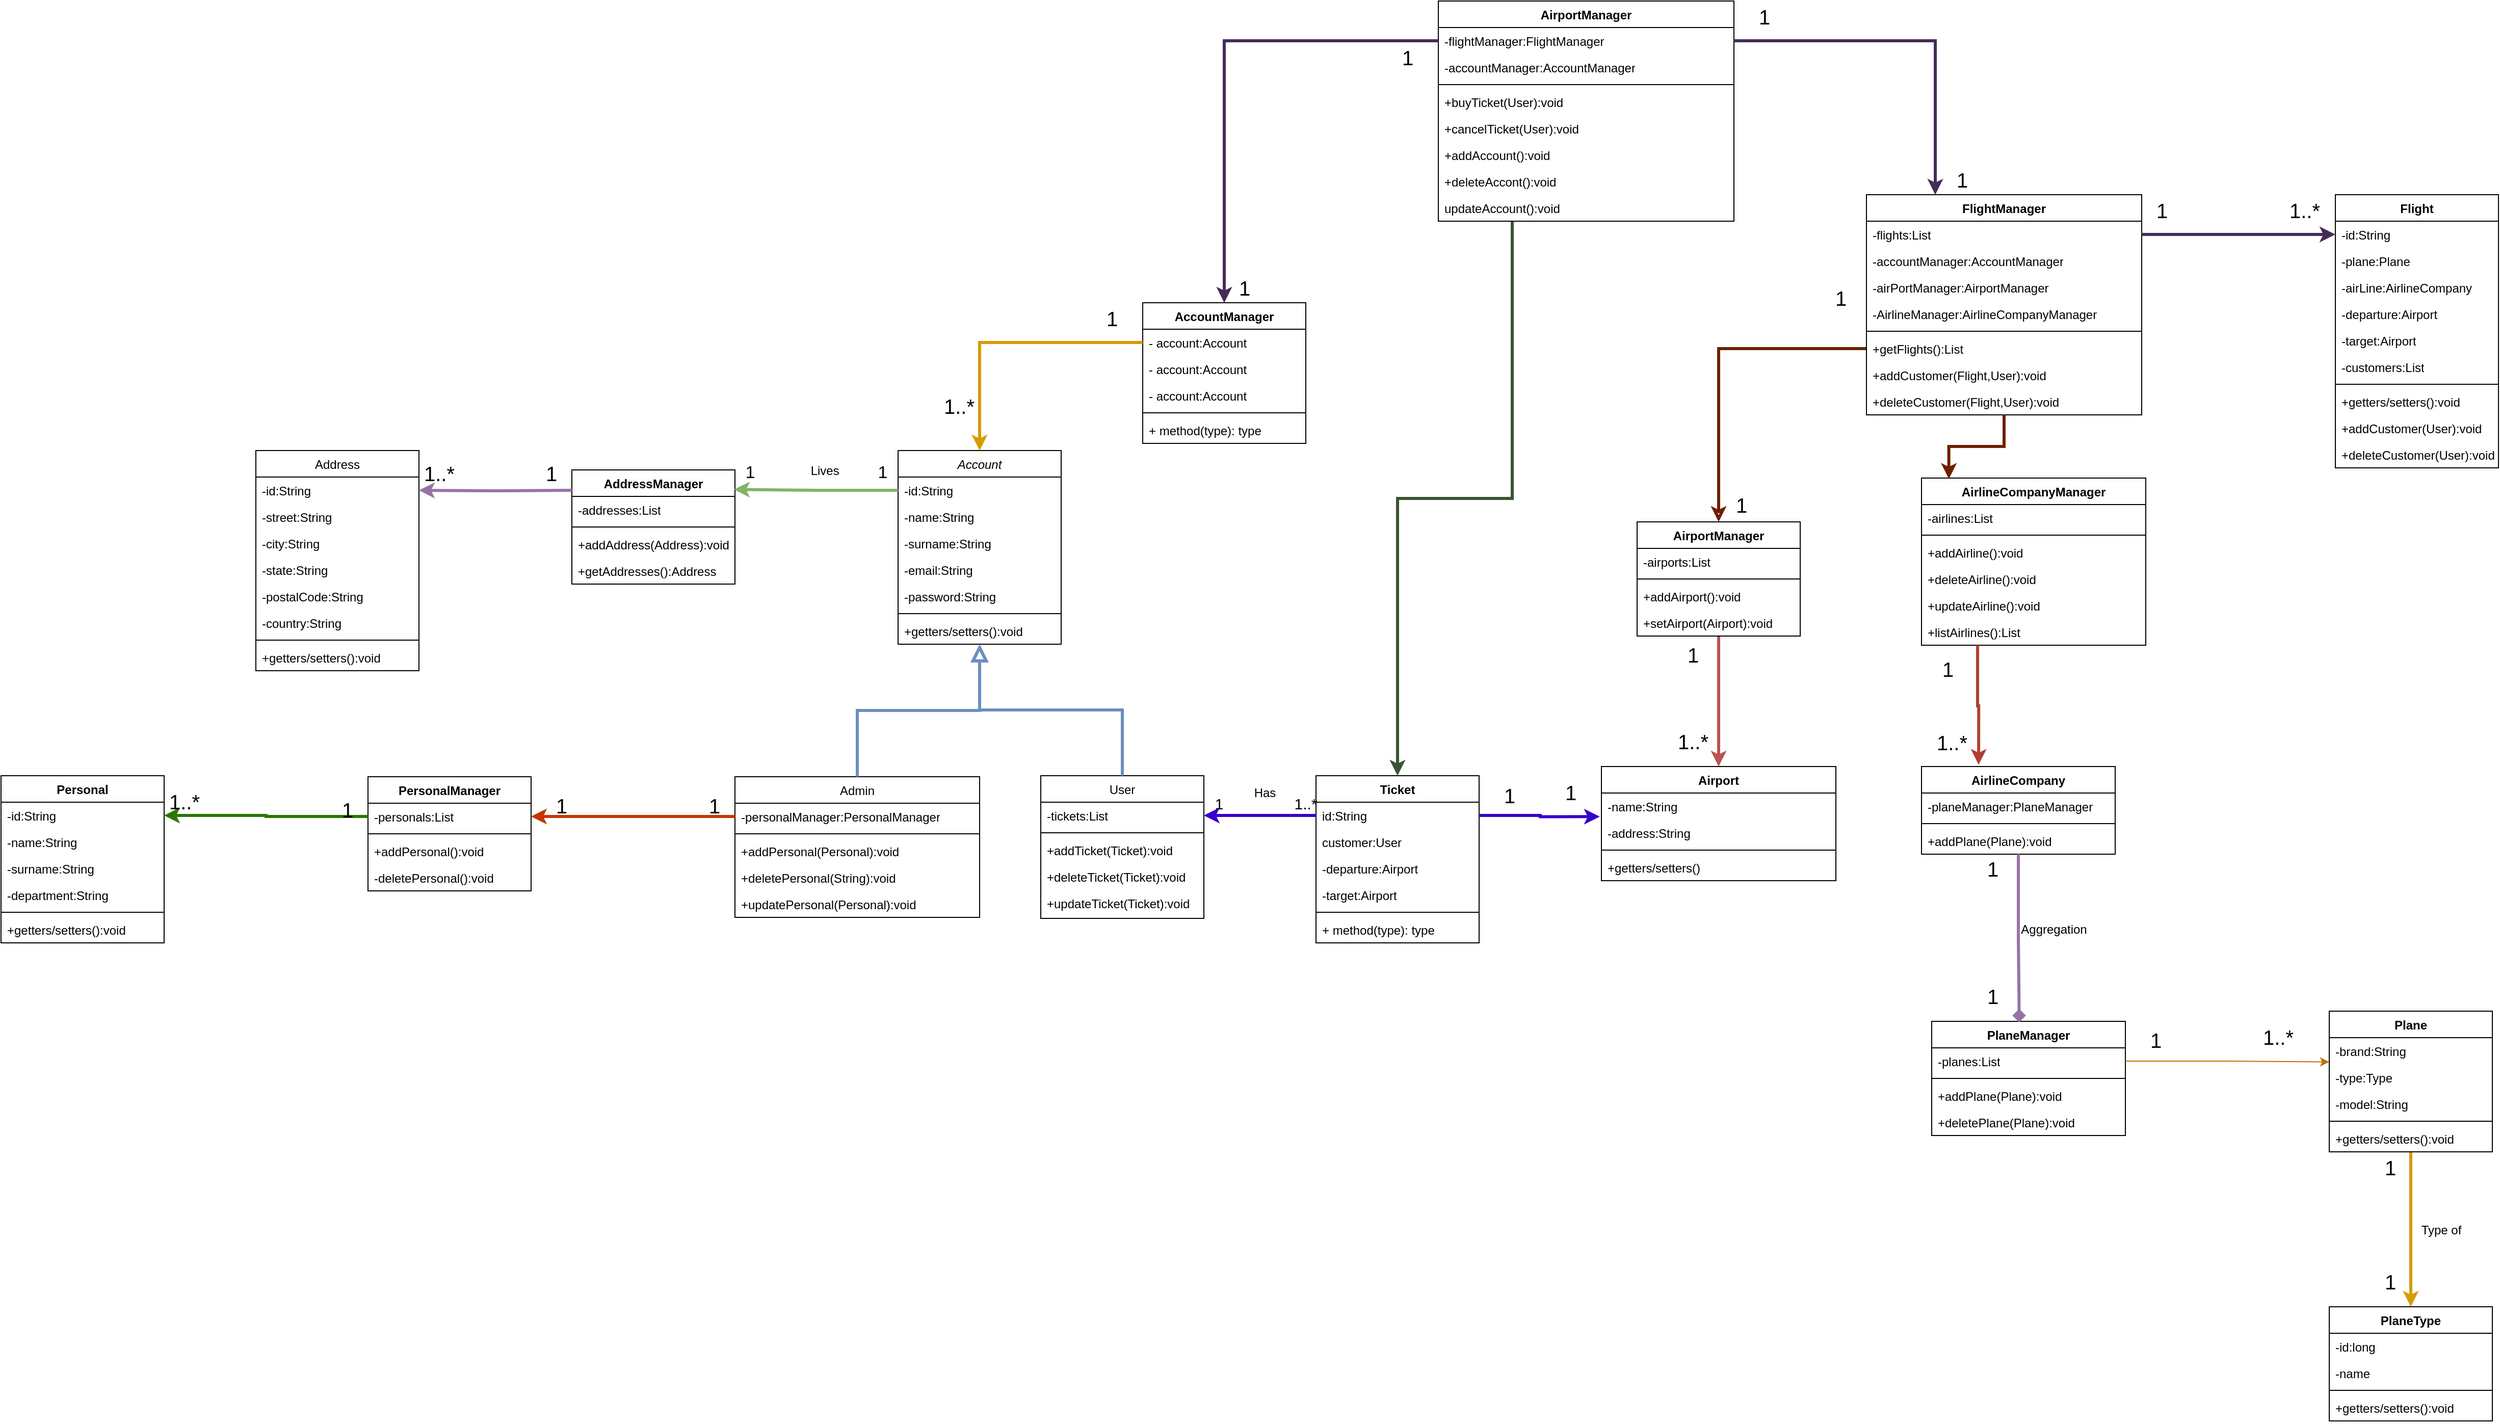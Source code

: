 <mxfile version="24.0.1" type="device">
  <diagram id="C5RBs43oDa-KdzZeNtuy" name="Page-1">
    <mxGraphModel dx="3987" dy="2451" grid="1" gridSize="10" guides="1" tooltips="1" connect="1" arrows="1" fold="1" page="1" pageScale="1" pageWidth="827" pageHeight="1169" math="0" shadow="0">
      <root>
        <mxCell id="WIyWlLk6GJQsqaUBKTNV-0" />
        <mxCell id="WIyWlLk6GJQsqaUBKTNV-1" parent="WIyWlLk6GJQsqaUBKTNV-0" />
        <mxCell id="zkfFHV4jXpPFQw0GAbJ--0" value="Account" style="swimlane;fontStyle=2;align=center;verticalAlign=top;childLayout=stackLayout;horizontal=1;startSize=26;horizontalStack=0;resizeParent=1;resizeLast=0;collapsible=1;marginBottom=0;rounded=0;shadow=0;strokeWidth=1;" parent="WIyWlLk6GJQsqaUBKTNV-1" vertex="1">
          <mxGeometry x="-590" y="191" width="160" height="190" as="geometry">
            <mxRectangle x="230" y="140" width="160" height="26" as="alternateBounds" />
          </mxGeometry>
        </mxCell>
        <mxCell id="zkfFHV4jXpPFQw0GAbJ--1" value="-id:String" style="text;align=left;verticalAlign=top;spacingLeft=4;spacingRight=4;overflow=hidden;rotatable=0;points=[[0,0.5],[1,0.5]];portConstraint=eastwest;" parent="zkfFHV4jXpPFQw0GAbJ--0" vertex="1">
          <mxGeometry y="26" width="160" height="26" as="geometry" />
        </mxCell>
        <mxCell id="P_SsbucVCQRjBoxNBnYO-161" value="-name:String" style="text;align=left;verticalAlign=top;spacingLeft=4;spacingRight=4;overflow=hidden;rotatable=0;points=[[0,0.5],[1,0.5]];portConstraint=eastwest;" vertex="1" parent="zkfFHV4jXpPFQw0GAbJ--0">
          <mxGeometry y="52" width="160" height="26" as="geometry" />
        </mxCell>
        <mxCell id="zkfFHV4jXpPFQw0GAbJ--2" value="-surname:String" style="text;align=left;verticalAlign=top;spacingLeft=4;spacingRight=4;overflow=hidden;rotatable=0;points=[[0,0.5],[1,0.5]];portConstraint=eastwest;rounded=0;shadow=0;html=0;" parent="zkfFHV4jXpPFQw0GAbJ--0" vertex="1">
          <mxGeometry y="78" width="160" height="26" as="geometry" />
        </mxCell>
        <mxCell id="zkfFHV4jXpPFQw0GAbJ--3" value="-email:String" style="text;align=left;verticalAlign=top;spacingLeft=4;spacingRight=4;overflow=hidden;rotatable=0;points=[[0,0.5],[1,0.5]];portConstraint=eastwest;rounded=0;shadow=0;html=0;" parent="zkfFHV4jXpPFQw0GAbJ--0" vertex="1">
          <mxGeometry y="104" width="160" height="26" as="geometry" />
        </mxCell>
        <mxCell id="P_SsbucVCQRjBoxNBnYO-42" value="-password:String" style="text;align=left;verticalAlign=top;spacingLeft=4;spacingRight=4;overflow=hidden;rotatable=0;points=[[0,0.5],[1,0.5]];portConstraint=eastwest;rounded=0;shadow=0;html=0;" vertex="1" parent="zkfFHV4jXpPFQw0GAbJ--0">
          <mxGeometry y="130" width="160" height="26" as="geometry" />
        </mxCell>
        <mxCell id="zkfFHV4jXpPFQw0GAbJ--4" value="" style="line;html=1;strokeWidth=1;align=left;verticalAlign=middle;spacingTop=-1;spacingLeft=3;spacingRight=3;rotatable=0;labelPosition=right;points=[];portConstraint=eastwest;" parent="zkfFHV4jXpPFQw0GAbJ--0" vertex="1">
          <mxGeometry y="156" width="160" height="8" as="geometry" />
        </mxCell>
        <mxCell id="zkfFHV4jXpPFQw0GAbJ--5" value="+getters/setters():void" style="text;align=left;verticalAlign=top;spacingLeft=4;spacingRight=4;overflow=hidden;rotatable=0;points=[[0,0.5],[1,0.5]];portConstraint=eastwest;" parent="zkfFHV4jXpPFQw0GAbJ--0" vertex="1">
          <mxGeometry y="164" width="160" height="26" as="geometry" />
        </mxCell>
        <mxCell id="zkfFHV4jXpPFQw0GAbJ--6" value="Admin" style="swimlane;fontStyle=0;align=center;verticalAlign=top;childLayout=stackLayout;horizontal=1;startSize=26;horizontalStack=0;resizeParent=1;resizeLast=0;collapsible=1;marginBottom=0;rounded=0;shadow=0;strokeWidth=1;" parent="WIyWlLk6GJQsqaUBKTNV-1" vertex="1">
          <mxGeometry x="-750" y="511" width="240" height="138" as="geometry">
            <mxRectangle x="130" y="380" width="160" height="26" as="alternateBounds" />
          </mxGeometry>
        </mxCell>
        <mxCell id="P_SsbucVCQRjBoxNBnYO-109" value="-personalManager:PersonalManager" style="text;strokeColor=none;fillColor=none;align=left;verticalAlign=top;spacingLeft=4;spacingRight=4;overflow=hidden;rotatable=0;points=[[0,0.5],[1,0.5]];portConstraint=eastwest;whiteSpace=wrap;html=1;" vertex="1" parent="zkfFHV4jXpPFQw0GAbJ--6">
          <mxGeometry y="26" width="240" height="26" as="geometry" />
        </mxCell>
        <mxCell id="zkfFHV4jXpPFQw0GAbJ--9" value="" style="line;html=1;strokeWidth=1;align=left;verticalAlign=middle;spacingTop=-1;spacingLeft=3;spacingRight=3;rotatable=0;labelPosition=right;points=[];portConstraint=eastwest;" parent="zkfFHV4jXpPFQw0GAbJ--6" vertex="1">
          <mxGeometry y="52" width="240" height="8" as="geometry" />
        </mxCell>
        <mxCell id="P_SsbucVCQRjBoxNBnYO-117" value="+addPersonal(Personal):void" style="text;strokeColor=none;fillColor=none;align=left;verticalAlign=top;spacingLeft=4;spacingRight=4;overflow=hidden;rotatable=0;points=[[0,0.5],[1,0.5]];portConstraint=eastwest;whiteSpace=wrap;html=1;" vertex="1" parent="zkfFHV4jXpPFQw0GAbJ--6">
          <mxGeometry y="60" width="240" height="26" as="geometry" />
        </mxCell>
        <mxCell id="P_SsbucVCQRjBoxNBnYO-118" value="+deletePersonal(String):void" style="text;strokeColor=none;fillColor=none;align=left;verticalAlign=top;spacingLeft=4;spacingRight=4;overflow=hidden;rotatable=0;points=[[0,0.5],[1,0.5]];portConstraint=eastwest;whiteSpace=wrap;html=1;" vertex="1" parent="zkfFHV4jXpPFQw0GAbJ--6">
          <mxGeometry y="86" width="240" height="26" as="geometry" />
        </mxCell>
        <mxCell id="P_SsbucVCQRjBoxNBnYO-119" value="+updatePersonal(Personal):void" style="text;strokeColor=none;fillColor=none;align=left;verticalAlign=top;spacingLeft=4;spacingRight=4;overflow=hidden;rotatable=0;points=[[0,0.5],[1,0.5]];portConstraint=eastwest;whiteSpace=wrap;html=1;" vertex="1" parent="zkfFHV4jXpPFQw0GAbJ--6">
          <mxGeometry y="112" width="240" height="26" as="geometry" />
        </mxCell>
        <mxCell id="zkfFHV4jXpPFQw0GAbJ--12" value="" style="endArrow=block;endSize=10;endFill=0;shadow=0;strokeWidth=3;rounded=0;curved=0;edgeStyle=elbowEdgeStyle;elbow=vertical;fillColor=#dae8fc;strokeColor=#6c8ebf;" parent="WIyWlLk6GJQsqaUBKTNV-1" source="zkfFHV4jXpPFQw0GAbJ--6" target="zkfFHV4jXpPFQw0GAbJ--0" edge="1">
          <mxGeometry width="160" relative="1" as="geometry">
            <mxPoint x="-580" y="363" as="sourcePoint" />
            <mxPoint x="-580" y="363" as="targetPoint" />
          </mxGeometry>
        </mxCell>
        <mxCell id="zkfFHV4jXpPFQw0GAbJ--13" value="User" style="swimlane;fontStyle=0;align=center;verticalAlign=top;childLayout=stackLayout;horizontal=1;startSize=26;horizontalStack=0;resizeParent=1;resizeLast=0;collapsible=1;marginBottom=0;rounded=0;shadow=0;strokeWidth=1;" parent="WIyWlLk6GJQsqaUBKTNV-1" vertex="1">
          <mxGeometry x="-450" y="510" width="160" height="140" as="geometry">
            <mxRectangle x="340" y="380" width="170" height="26" as="alternateBounds" />
          </mxGeometry>
        </mxCell>
        <mxCell id="P_SsbucVCQRjBoxNBnYO-81" value="-tickets:List" style="text;strokeColor=none;fillColor=none;align=left;verticalAlign=top;spacingLeft=4;spacingRight=4;overflow=hidden;rotatable=0;points=[[0,0.5],[1,0.5]];portConstraint=eastwest;whiteSpace=wrap;html=1;" vertex="1" parent="zkfFHV4jXpPFQw0GAbJ--13">
          <mxGeometry y="26" width="160" height="26" as="geometry" />
        </mxCell>
        <mxCell id="zkfFHV4jXpPFQw0GAbJ--15" value="" style="line;html=1;strokeWidth=1;align=left;verticalAlign=middle;spacingTop=-1;spacingLeft=3;spacingRight=3;rotatable=0;labelPosition=right;points=[];portConstraint=eastwest;" parent="zkfFHV4jXpPFQw0GAbJ--13" vertex="1">
          <mxGeometry y="52" width="160" height="8" as="geometry" />
        </mxCell>
        <mxCell id="P_SsbucVCQRjBoxNBnYO-82" value="+addTicket(Ticket):void" style="text;strokeColor=none;fillColor=none;align=left;verticalAlign=top;spacingLeft=4;spacingRight=4;overflow=hidden;rotatable=0;points=[[0,0.5],[1,0.5]];portConstraint=eastwest;whiteSpace=wrap;html=1;" vertex="1" parent="zkfFHV4jXpPFQw0GAbJ--13">
          <mxGeometry y="60" width="160" height="26" as="geometry" />
        </mxCell>
        <mxCell id="P_SsbucVCQRjBoxNBnYO-83" value="+deleteTicket(Ticket):void" style="text;strokeColor=none;fillColor=none;align=left;verticalAlign=top;spacingLeft=4;spacingRight=4;overflow=hidden;rotatable=0;points=[[0,0.5],[1,0.5]];portConstraint=eastwest;whiteSpace=wrap;html=1;" vertex="1" parent="zkfFHV4jXpPFQw0GAbJ--13">
          <mxGeometry y="86" width="160" height="26" as="geometry" />
        </mxCell>
        <mxCell id="P_SsbucVCQRjBoxNBnYO-84" value="+updateTicket(Ticket):void" style="text;strokeColor=none;fillColor=none;align=left;verticalAlign=top;spacingLeft=4;spacingRight=4;overflow=hidden;rotatable=0;points=[[0,0.5],[1,0.5]];portConstraint=eastwest;whiteSpace=wrap;html=1;" vertex="1" parent="zkfFHV4jXpPFQw0GAbJ--13">
          <mxGeometry y="112" width="160" height="26" as="geometry" />
        </mxCell>
        <mxCell id="zkfFHV4jXpPFQw0GAbJ--16" value="" style="endArrow=block;endSize=10;endFill=0;shadow=0;strokeWidth=3;rounded=0;curved=0;edgeStyle=elbowEdgeStyle;elbow=vertical;fillColor=#dae8fc;strokeColor=#6c8ebf;" parent="WIyWlLk6GJQsqaUBKTNV-1" source="zkfFHV4jXpPFQw0GAbJ--13" target="zkfFHV4jXpPFQw0GAbJ--0" edge="1">
          <mxGeometry width="160" relative="1" as="geometry">
            <mxPoint x="-570" y="533" as="sourcePoint" />
            <mxPoint x="-470" y="431" as="targetPoint" />
          </mxGeometry>
        </mxCell>
        <mxCell id="zkfFHV4jXpPFQw0GAbJ--17" value="Address" style="swimlane;fontStyle=0;align=center;verticalAlign=top;childLayout=stackLayout;horizontal=1;startSize=26;horizontalStack=0;resizeParent=1;resizeLast=0;collapsible=1;marginBottom=0;rounded=0;shadow=0;strokeWidth=1;" parent="WIyWlLk6GJQsqaUBKTNV-1" vertex="1">
          <mxGeometry x="-1220" y="191" width="160" height="216" as="geometry">
            <mxRectangle x="550" y="140" width="160" height="26" as="alternateBounds" />
          </mxGeometry>
        </mxCell>
        <mxCell id="zkfFHV4jXpPFQw0GAbJ--18" value="-id:String" style="text;align=left;verticalAlign=top;spacingLeft=4;spacingRight=4;overflow=hidden;rotatable=0;points=[[0,0.5],[1,0.5]];portConstraint=eastwest;" parent="zkfFHV4jXpPFQw0GAbJ--17" vertex="1">
          <mxGeometry y="26" width="160" height="26" as="geometry" />
        </mxCell>
        <mxCell id="P_SsbucVCQRjBoxNBnYO-162" value="-street:String" style="text;align=left;verticalAlign=top;spacingLeft=4;spacingRight=4;overflow=hidden;rotatable=0;points=[[0,0.5],[1,0.5]];portConstraint=eastwest;" vertex="1" parent="zkfFHV4jXpPFQw0GAbJ--17">
          <mxGeometry y="52" width="160" height="26" as="geometry" />
        </mxCell>
        <mxCell id="zkfFHV4jXpPFQw0GAbJ--19" value="-city:String" style="text;align=left;verticalAlign=top;spacingLeft=4;spacingRight=4;overflow=hidden;rotatable=0;points=[[0,0.5],[1,0.5]];portConstraint=eastwest;rounded=0;shadow=0;html=0;" parent="zkfFHV4jXpPFQw0GAbJ--17" vertex="1">
          <mxGeometry y="78" width="160" height="26" as="geometry" />
        </mxCell>
        <mxCell id="zkfFHV4jXpPFQw0GAbJ--20" value="-state:String" style="text;align=left;verticalAlign=top;spacingLeft=4;spacingRight=4;overflow=hidden;rotatable=0;points=[[0,0.5],[1,0.5]];portConstraint=eastwest;rounded=0;shadow=0;html=0;" parent="zkfFHV4jXpPFQw0GAbJ--17" vertex="1">
          <mxGeometry y="104" width="160" height="26" as="geometry" />
        </mxCell>
        <mxCell id="zkfFHV4jXpPFQw0GAbJ--21" value="-postalCode:String" style="text;align=left;verticalAlign=top;spacingLeft=4;spacingRight=4;overflow=hidden;rotatable=0;points=[[0,0.5],[1,0.5]];portConstraint=eastwest;rounded=0;shadow=0;html=0;" parent="zkfFHV4jXpPFQw0GAbJ--17" vertex="1">
          <mxGeometry y="130" width="160" height="26" as="geometry" />
        </mxCell>
        <mxCell id="zkfFHV4jXpPFQw0GAbJ--22" value="-country:String" style="text;align=left;verticalAlign=top;spacingLeft=4;spacingRight=4;overflow=hidden;rotatable=0;points=[[0,0.5],[1,0.5]];portConstraint=eastwest;rounded=0;shadow=0;html=0;" parent="zkfFHV4jXpPFQw0GAbJ--17" vertex="1">
          <mxGeometry y="156" width="160" height="26" as="geometry" />
        </mxCell>
        <mxCell id="zkfFHV4jXpPFQw0GAbJ--23" value="" style="line;html=1;strokeWidth=1;align=left;verticalAlign=middle;spacingTop=-1;spacingLeft=3;spacingRight=3;rotatable=0;labelPosition=right;points=[];portConstraint=eastwest;" parent="zkfFHV4jXpPFQw0GAbJ--17" vertex="1">
          <mxGeometry y="182" width="160" height="8" as="geometry" />
        </mxCell>
        <mxCell id="zkfFHV4jXpPFQw0GAbJ--25" value="+getters/setters():void" style="text;align=left;verticalAlign=top;spacingLeft=4;spacingRight=4;overflow=hidden;rotatable=0;points=[[0,0.5],[1,0.5]];portConstraint=eastwest;" parent="zkfFHV4jXpPFQw0GAbJ--17" vertex="1">
          <mxGeometry y="190" width="160" height="26" as="geometry" />
        </mxCell>
        <mxCell id="P_SsbucVCQRjBoxNBnYO-4" value="Airport" style="swimlane;fontStyle=1;align=center;verticalAlign=top;childLayout=stackLayout;horizontal=1;startSize=26;horizontalStack=0;resizeParent=1;resizeParentMax=0;resizeLast=0;collapsible=1;marginBottom=0;whiteSpace=wrap;html=1;fontSize=12;" vertex="1" parent="WIyWlLk6GJQsqaUBKTNV-1">
          <mxGeometry x="100" y="501" width="230" height="112" as="geometry" />
        </mxCell>
        <mxCell id="P_SsbucVCQRjBoxNBnYO-5" value="-name:String" style="text;strokeColor=none;fillColor=none;align=left;verticalAlign=top;spacingLeft=4;spacingRight=4;overflow=hidden;rotatable=0;points=[[0,0.5],[1,0.5]];portConstraint=eastwest;whiteSpace=wrap;html=1;" vertex="1" parent="P_SsbucVCQRjBoxNBnYO-4">
          <mxGeometry y="26" width="230" height="26" as="geometry" />
        </mxCell>
        <mxCell id="P_SsbucVCQRjBoxNBnYO-19" value="-address:String" style="text;strokeColor=none;fillColor=none;align=left;verticalAlign=top;spacingLeft=4;spacingRight=4;overflow=hidden;rotatable=0;points=[[0,0.5],[1,0.5]];portConstraint=eastwest;whiteSpace=wrap;html=1;" vertex="1" parent="P_SsbucVCQRjBoxNBnYO-4">
          <mxGeometry y="52" width="230" height="26" as="geometry" />
        </mxCell>
        <mxCell id="P_SsbucVCQRjBoxNBnYO-6" value="" style="line;strokeWidth=1;fillColor=none;align=left;verticalAlign=middle;spacingTop=-1;spacingLeft=3;spacingRight=3;rotatable=0;labelPosition=right;points=[];portConstraint=eastwest;strokeColor=inherit;" vertex="1" parent="P_SsbucVCQRjBoxNBnYO-4">
          <mxGeometry y="78" width="230" height="8" as="geometry" />
        </mxCell>
        <mxCell id="P_SsbucVCQRjBoxNBnYO-7" value="+getters/setters()" style="text;strokeColor=none;fillColor=none;align=left;verticalAlign=top;spacingLeft=4;spacingRight=4;overflow=hidden;rotatable=0;points=[[0,0.5],[1,0.5]];portConstraint=eastwest;whiteSpace=wrap;html=1;" vertex="1" parent="P_SsbucVCQRjBoxNBnYO-4">
          <mxGeometry y="86" width="230" height="26" as="geometry" />
        </mxCell>
        <mxCell id="P_SsbucVCQRjBoxNBnYO-8" value="AccountManager" style="swimlane;fontStyle=1;align=center;verticalAlign=top;childLayout=stackLayout;horizontal=1;startSize=26;horizontalStack=0;resizeParent=1;resizeParentMax=0;resizeLast=0;collapsible=1;marginBottom=0;whiteSpace=wrap;html=1;" vertex="1" parent="WIyWlLk6GJQsqaUBKTNV-1">
          <mxGeometry x="-350" y="46" width="160" height="138" as="geometry" />
        </mxCell>
        <mxCell id="P_SsbucVCQRjBoxNBnYO-9" value="- account:Account&lt;div&gt;&lt;br&gt;&lt;/div&gt;" style="text;strokeColor=none;fillColor=none;align=left;verticalAlign=top;spacingLeft=4;spacingRight=4;overflow=hidden;rotatable=0;points=[[0,0.5],[1,0.5]];portConstraint=eastwest;whiteSpace=wrap;html=1;" vertex="1" parent="P_SsbucVCQRjBoxNBnYO-8">
          <mxGeometry y="26" width="160" height="26" as="geometry" />
        </mxCell>
        <mxCell id="P_SsbucVCQRjBoxNBnYO-17" value="- account:Account&lt;div&gt;&lt;br&gt;&lt;/div&gt;" style="text;strokeColor=none;fillColor=none;align=left;verticalAlign=top;spacingLeft=4;spacingRight=4;overflow=hidden;rotatable=0;points=[[0,0.5],[1,0.5]];portConstraint=eastwest;whiteSpace=wrap;html=1;" vertex="1" parent="P_SsbucVCQRjBoxNBnYO-8">
          <mxGeometry y="52" width="160" height="26" as="geometry" />
        </mxCell>
        <mxCell id="P_SsbucVCQRjBoxNBnYO-18" value="- account:Account&lt;div&gt;&lt;br&gt;&lt;/div&gt;" style="text;strokeColor=none;fillColor=none;align=left;verticalAlign=top;spacingLeft=4;spacingRight=4;overflow=hidden;rotatable=0;points=[[0,0.5],[1,0.5]];portConstraint=eastwest;whiteSpace=wrap;html=1;" vertex="1" parent="P_SsbucVCQRjBoxNBnYO-8">
          <mxGeometry y="78" width="160" height="26" as="geometry" />
        </mxCell>
        <mxCell id="P_SsbucVCQRjBoxNBnYO-10" value="" style="line;strokeWidth=1;fillColor=none;align=left;verticalAlign=middle;spacingTop=-1;spacingLeft=3;spacingRight=3;rotatable=0;labelPosition=right;points=[];portConstraint=eastwest;strokeColor=inherit;" vertex="1" parent="P_SsbucVCQRjBoxNBnYO-8">
          <mxGeometry y="104" width="160" height="8" as="geometry" />
        </mxCell>
        <mxCell id="P_SsbucVCQRjBoxNBnYO-11" value="+ method(type): type" style="text;strokeColor=none;fillColor=none;align=left;verticalAlign=top;spacingLeft=4;spacingRight=4;overflow=hidden;rotatable=0;points=[[0,0.5],[1,0.5]];portConstraint=eastwest;whiteSpace=wrap;html=1;" vertex="1" parent="P_SsbucVCQRjBoxNBnYO-8">
          <mxGeometry y="112" width="160" height="26" as="geometry" />
        </mxCell>
        <mxCell id="P_SsbucVCQRjBoxNBnYO-14" style="edgeStyle=orthogonalEdgeStyle;rounded=0;orthogonalLoop=1;jettySize=auto;html=1;exitX=0;exitY=0.5;exitDx=0;exitDy=0;entryX=0.5;entryY=0;entryDx=0;entryDy=0;fillColor=#ffe6cc;strokeColor=#d79b00;shadow=0;textShadow=0;strokeWidth=3;" edge="1" parent="WIyWlLk6GJQsqaUBKTNV-1" source="P_SsbucVCQRjBoxNBnYO-9" target="zkfFHV4jXpPFQw0GAbJ--0">
          <mxGeometry relative="1" as="geometry" />
        </mxCell>
        <mxCell id="P_SsbucVCQRjBoxNBnYO-15" value="1" style="text;html=1;align=center;verticalAlign=middle;whiteSpace=wrap;rounded=0;fontSize=20;" vertex="1" parent="WIyWlLk6GJQsqaUBKTNV-1">
          <mxGeometry x="-410" y="46" width="60" height="30" as="geometry" />
        </mxCell>
        <mxCell id="P_SsbucVCQRjBoxNBnYO-16" value="1..*" style="text;html=1;align=center;verticalAlign=middle;whiteSpace=wrap;rounded=0;fontSize=20;" vertex="1" parent="WIyWlLk6GJQsqaUBKTNV-1">
          <mxGeometry x="-560" y="132" width="60" height="30" as="geometry" />
        </mxCell>
        <mxCell id="P_SsbucVCQRjBoxNBnYO-26" style="edgeStyle=orthogonalEdgeStyle;rounded=0;orthogonalLoop=1;jettySize=auto;html=1;exitX=0.5;exitY=1;exitDx=0;exitDy=0;entryX=0.5;entryY=0;entryDx=0;entryDy=0;fillColor=#f8cecc;strokeColor=#b85450;fontSize=11;strokeWidth=3;" edge="1" parent="WIyWlLk6GJQsqaUBKTNV-1" source="P_SsbucVCQRjBoxNBnYO-20" target="P_SsbucVCQRjBoxNBnYO-4">
          <mxGeometry relative="1" as="geometry" />
        </mxCell>
        <mxCell id="P_SsbucVCQRjBoxNBnYO-143" style="edgeStyle=orthogonalEdgeStyle;rounded=0;orthogonalLoop=1;jettySize=auto;html=1;exitX=0.5;exitY=0;exitDx=0;exitDy=0;entryX=0;entryY=0.5;entryDx=0;entryDy=0;strokeWidth=3;fillColor=#a0522d;strokeColor=#6D1F00;endArrow=none;endFill=0;startArrow=classic;startFill=0;" edge="1" parent="WIyWlLk6GJQsqaUBKTNV-1" source="P_SsbucVCQRjBoxNBnYO-20" target="P_SsbucVCQRjBoxNBnYO-138">
          <mxGeometry relative="1" as="geometry" />
        </mxCell>
        <mxCell id="P_SsbucVCQRjBoxNBnYO-20" value="AirportManager" style="swimlane;fontStyle=1;align=center;verticalAlign=top;childLayout=stackLayout;horizontal=1;startSize=26;horizontalStack=0;resizeParent=1;resizeParentMax=0;resizeLast=0;collapsible=1;marginBottom=0;whiteSpace=wrap;html=1;" vertex="1" parent="WIyWlLk6GJQsqaUBKTNV-1">
          <mxGeometry x="135" y="261" width="160" height="112" as="geometry">
            <mxRectangle x="20" y="158" width="120" height="30" as="alternateBounds" />
          </mxGeometry>
        </mxCell>
        <mxCell id="P_SsbucVCQRjBoxNBnYO-21" value="-airports:List" style="text;strokeColor=none;fillColor=none;align=left;verticalAlign=top;spacingLeft=4;spacingRight=4;overflow=hidden;rotatable=0;points=[[0,0.5],[1,0.5]];portConstraint=eastwest;whiteSpace=wrap;html=1;" vertex="1" parent="P_SsbucVCQRjBoxNBnYO-20">
          <mxGeometry y="26" width="160" height="26" as="geometry" />
        </mxCell>
        <mxCell id="P_SsbucVCQRjBoxNBnYO-22" value="" style="line;strokeWidth=1;fillColor=none;align=left;verticalAlign=middle;spacingTop=-1;spacingLeft=3;spacingRight=3;rotatable=0;labelPosition=right;points=[];portConstraint=eastwest;strokeColor=inherit;" vertex="1" parent="P_SsbucVCQRjBoxNBnYO-20">
          <mxGeometry y="52" width="160" height="8" as="geometry" />
        </mxCell>
        <mxCell id="P_SsbucVCQRjBoxNBnYO-23" value="+addAirport():void" style="text;strokeColor=none;fillColor=none;align=left;verticalAlign=top;spacingLeft=4;spacingRight=4;overflow=hidden;rotatable=0;points=[[0,0.5],[1,0.5]];portConstraint=eastwest;whiteSpace=wrap;html=1;" vertex="1" parent="P_SsbucVCQRjBoxNBnYO-20">
          <mxGeometry y="60" width="160" height="26" as="geometry" />
        </mxCell>
        <mxCell id="P_SsbucVCQRjBoxNBnYO-24" value="+setAirport(Airport):void" style="text;strokeColor=none;fillColor=none;align=left;verticalAlign=top;spacingLeft=4;spacingRight=4;overflow=hidden;rotatable=0;points=[[0,0.5],[1,0.5]];portConstraint=eastwest;whiteSpace=wrap;html=1;" vertex="1" parent="P_SsbucVCQRjBoxNBnYO-20">
          <mxGeometry y="86" width="160" height="26" as="geometry" />
        </mxCell>
        <mxCell id="P_SsbucVCQRjBoxNBnYO-27" value="1" style="text;html=1;align=center;verticalAlign=middle;whiteSpace=wrap;rounded=0;fontSize=20;" vertex="1" parent="WIyWlLk6GJQsqaUBKTNV-1">
          <mxGeometry x="160" y="376" width="60" height="30" as="geometry" />
        </mxCell>
        <mxCell id="P_SsbucVCQRjBoxNBnYO-28" value="1..*" style="text;html=1;align=center;verticalAlign=middle;whiteSpace=wrap;rounded=0;fontSize=20;" vertex="1" parent="WIyWlLk6GJQsqaUBKTNV-1">
          <mxGeometry x="160" y="461" width="60" height="30" as="geometry" />
        </mxCell>
        <mxCell id="P_SsbucVCQRjBoxNBnYO-29" value="AddressManager" style="swimlane;fontStyle=1;align=center;verticalAlign=top;childLayout=stackLayout;horizontal=1;startSize=26;horizontalStack=0;resizeParent=1;resizeParentMax=0;resizeLast=0;collapsible=1;marginBottom=0;whiteSpace=wrap;html=1;" vertex="1" parent="WIyWlLk6GJQsqaUBKTNV-1">
          <mxGeometry x="-910" y="210" width="160" height="112" as="geometry" />
        </mxCell>
        <mxCell id="P_SsbucVCQRjBoxNBnYO-30" value="-addresses:List" style="text;strokeColor=none;fillColor=none;align=left;verticalAlign=top;spacingLeft=4;spacingRight=4;overflow=hidden;rotatable=0;points=[[0,0.5],[1,0.5]];portConstraint=eastwest;whiteSpace=wrap;html=1;" vertex="1" parent="P_SsbucVCQRjBoxNBnYO-29">
          <mxGeometry y="26" width="160" height="26" as="geometry" />
        </mxCell>
        <mxCell id="P_SsbucVCQRjBoxNBnYO-31" value="" style="line;strokeWidth=1;fillColor=none;align=left;verticalAlign=middle;spacingTop=-1;spacingLeft=3;spacingRight=3;rotatable=0;labelPosition=right;points=[];portConstraint=eastwest;strokeColor=inherit;" vertex="1" parent="P_SsbucVCQRjBoxNBnYO-29">
          <mxGeometry y="52" width="160" height="8" as="geometry" />
        </mxCell>
        <mxCell id="P_SsbucVCQRjBoxNBnYO-32" value="+addAddress(Address):void" style="text;strokeColor=none;fillColor=none;align=left;verticalAlign=top;spacingLeft=4;spacingRight=4;overflow=hidden;rotatable=0;points=[[0,0.5],[1,0.5]];portConstraint=eastwest;whiteSpace=wrap;html=1;" vertex="1" parent="P_SsbucVCQRjBoxNBnYO-29">
          <mxGeometry y="60" width="160" height="26" as="geometry" />
        </mxCell>
        <mxCell id="P_SsbucVCQRjBoxNBnYO-33" value="+getAddresses():Address" style="text;strokeColor=none;fillColor=none;align=left;verticalAlign=top;spacingLeft=4;spacingRight=4;overflow=hidden;rotatable=0;points=[[0,0.5],[1,0.5]];portConstraint=eastwest;whiteSpace=wrap;html=1;" vertex="1" parent="P_SsbucVCQRjBoxNBnYO-29">
          <mxGeometry y="86" width="160" height="26" as="geometry" />
        </mxCell>
        <mxCell id="P_SsbucVCQRjBoxNBnYO-35" style="edgeStyle=orthogonalEdgeStyle;rounded=0;orthogonalLoop=1;jettySize=auto;html=1;exitX=0;exitY=0.5;exitDx=0;exitDy=0;entryX=1;entryY=0.5;entryDx=0;entryDy=0;fillColor=#e1d5e7;strokeColor=#9673a6;strokeWidth=3;" edge="1" parent="WIyWlLk6GJQsqaUBKTNV-1" target="zkfFHV4jXpPFQw0GAbJ--18">
          <mxGeometry relative="1" as="geometry">
            <mxPoint x="-910" y="230" as="sourcePoint" />
          </mxGeometry>
        </mxCell>
        <mxCell id="P_SsbucVCQRjBoxNBnYO-36" value="1" style="text;html=1;align=center;verticalAlign=middle;whiteSpace=wrap;rounded=0;fontSize=20;" vertex="1" parent="WIyWlLk6GJQsqaUBKTNV-1">
          <mxGeometry x="-960" y="198" width="60" height="30" as="geometry" />
        </mxCell>
        <mxCell id="P_SsbucVCQRjBoxNBnYO-37" value="1..*" style="text;html=1;align=center;verticalAlign=middle;whiteSpace=wrap;rounded=0;fontSize=20;" vertex="1" parent="WIyWlLk6GJQsqaUBKTNV-1">
          <mxGeometry x="-1070" y="198" width="60" height="30" as="geometry" />
        </mxCell>
        <mxCell id="P_SsbucVCQRjBoxNBnYO-38" style="edgeStyle=orthogonalEdgeStyle;rounded=0;orthogonalLoop=1;jettySize=auto;html=1;exitX=0;exitY=0.5;exitDx=0;exitDy=0;entryX=0.994;entryY=0.171;entryDx=0;entryDy=0;entryPerimeter=0;fillColor=#d5e8d4;strokeColor=#82b366;strokeWidth=3;" edge="1" parent="WIyWlLk6GJQsqaUBKTNV-1" source="zkfFHV4jXpPFQw0GAbJ--1" target="P_SsbucVCQRjBoxNBnYO-29">
          <mxGeometry relative="1" as="geometry" />
        </mxCell>
        <mxCell id="P_SsbucVCQRjBoxNBnYO-39" value="1" style="text;html=1;align=center;verticalAlign=middle;whiteSpace=wrap;rounded=0;fontSize=17;" vertex="1" parent="WIyWlLk6GJQsqaUBKTNV-1">
          <mxGeometry x="-620" y="198" width="30" height="30" as="geometry" />
        </mxCell>
        <mxCell id="P_SsbucVCQRjBoxNBnYO-40" value="1" style="text;html=1;align=center;verticalAlign=middle;whiteSpace=wrap;rounded=0;fontSize=17;" vertex="1" parent="WIyWlLk6GJQsqaUBKTNV-1">
          <mxGeometry x="-750" y="198" width="30" height="30" as="geometry" />
        </mxCell>
        <mxCell id="P_SsbucVCQRjBoxNBnYO-41" value="Lives&amp;nbsp;" style="text;html=1;align=center;verticalAlign=middle;whiteSpace=wrap;rounded=0;" vertex="1" parent="WIyWlLk6GJQsqaUBKTNV-1">
          <mxGeometry x="-680" y="198" width="40" height="25" as="geometry" />
        </mxCell>
        <mxCell id="P_SsbucVCQRjBoxNBnYO-55" style="edgeStyle=orthogonalEdgeStyle;rounded=0;orthogonalLoop=1;jettySize=auto;html=1;exitX=0.5;exitY=1;exitDx=0;exitDy=0;entryX=0.5;entryY=0;entryDx=0;entryDy=0;fillColor=#ffe6cc;strokeColor=#d79b00;strokeWidth=3;" edge="1" parent="WIyWlLk6GJQsqaUBKTNV-1" source="P_SsbucVCQRjBoxNBnYO-43" target="P_SsbucVCQRjBoxNBnYO-49">
          <mxGeometry relative="1" as="geometry" />
        </mxCell>
        <mxCell id="P_SsbucVCQRjBoxNBnYO-43" value="Plane" style="swimlane;fontStyle=1;align=center;verticalAlign=top;childLayout=stackLayout;horizontal=1;startSize=26;horizontalStack=0;resizeParent=1;resizeParentMax=0;resizeLast=0;collapsible=1;marginBottom=0;whiteSpace=wrap;html=1;" vertex="1" parent="WIyWlLk6GJQsqaUBKTNV-1">
          <mxGeometry x="814" y="741" width="160" height="138" as="geometry">
            <mxRectangle x="80" y="380" width="120" height="30" as="alternateBounds" />
          </mxGeometry>
        </mxCell>
        <mxCell id="P_SsbucVCQRjBoxNBnYO-44" value="-brand:String" style="text;strokeColor=none;fillColor=none;align=left;verticalAlign=top;spacingLeft=4;spacingRight=4;overflow=hidden;rotatable=0;points=[[0,0.5],[1,0.5]];portConstraint=eastwest;whiteSpace=wrap;html=1;" vertex="1" parent="P_SsbucVCQRjBoxNBnYO-43">
          <mxGeometry y="26" width="160" height="26" as="geometry" />
        </mxCell>
        <mxCell id="P_SsbucVCQRjBoxNBnYO-47" value="-type:Type" style="text;strokeColor=none;fillColor=none;align=left;verticalAlign=top;spacingLeft=4;spacingRight=4;overflow=hidden;rotatable=0;points=[[0,0.5],[1,0.5]];portConstraint=eastwest;whiteSpace=wrap;html=1;" vertex="1" parent="P_SsbucVCQRjBoxNBnYO-43">
          <mxGeometry y="52" width="160" height="26" as="geometry" />
        </mxCell>
        <mxCell id="P_SsbucVCQRjBoxNBnYO-48" value="-model:String" style="text;strokeColor=none;fillColor=none;align=left;verticalAlign=top;spacingLeft=4;spacingRight=4;overflow=hidden;rotatable=0;points=[[0,0.5],[1,0.5]];portConstraint=eastwest;whiteSpace=wrap;html=1;" vertex="1" parent="P_SsbucVCQRjBoxNBnYO-43">
          <mxGeometry y="78" width="160" height="26" as="geometry" />
        </mxCell>
        <mxCell id="P_SsbucVCQRjBoxNBnYO-45" value="" style="line;strokeWidth=1;fillColor=none;align=left;verticalAlign=middle;spacingTop=-1;spacingLeft=3;spacingRight=3;rotatable=0;labelPosition=right;points=[];portConstraint=eastwest;strokeColor=inherit;" vertex="1" parent="P_SsbucVCQRjBoxNBnYO-43">
          <mxGeometry y="104" width="160" height="8" as="geometry" />
        </mxCell>
        <mxCell id="P_SsbucVCQRjBoxNBnYO-46" value="+getters/setters():void" style="text;strokeColor=none;fillColor=none;align=left;verticalAlign=top;spacingLeft=4;spacingRight=4;overflow=hidden;rotatable=0;points=[[0,0.5],[1,0.5]];portConstraint=eastwest;whiteSpace=wrap;html=1;" vertex="1" parent="P_SsbucVCQRjBoxNBnYO-43">
          <mxGeometry y="112" width="160" height="26" as="geometry" />
        </mxCell>
        <mxCell id="P_SsbucVCQRjBoxNBnYO-49" value="PlaneType" style="swimlane;fontStyle=1;align=center;verticalAlign=top;childLayout=stackLayout;horizontal=1;startSize=26;horizontalStack=0;resizeParent=1;resizeParentMax=0;resizeLast=0;collapsible=1;marginBottom=0;whiteSpace=wrap;html=1;" vertex="1" parent="WIyWlLk6GJQsqaUBKTNV-1">
          <mxGeometry x="814" y="1031" width="160" height="112" as="geometry" />
        </mxCell>
        <mxCell id="P_SsbucVCQRjBoxNBnYO-50" value="-id:long" style="text;strokeColor=none;fillColor=none;align=left;verticalAlign=top;spacingLeft=4;spacingRight=4;overflow=hidden;rotatable=0;points=[[0,0.5],[1,0.5]];portConstraint=eastwest;whiteSpace=wrap;html=1;" vertex="1" parent="P_SsbucVCQRjBoxNBnYO-49">
          <mxGeometry y="26" width="160" height="26" as="geometry" />
        </mxCell>
        <mxCell id="P_SsbucVCQRjBoxNBnYO-53" value="-name" style="text;strokeColor=none;fillColor=none;align=left;verticalAlign=top;spacingLeft=4;spacingRight=4;overflow=hidden;rotatable=0;points=[[0,0.5],[1,0.5]];portConstraint=eastwest;whiteSpace=wrap;html=1;" vertex="1" parent="P_SsbucVCQRjBoxNBnYO-49">
          <mxGeometry y="52" width="160" height="26" as="geometry" />
        </mxCell>
        <mxCell id="P_SsbucVCQRjBoxNBnYO-51" value="" style="line;strokeWidth=1;fillColor=none;align=left;verticalAlign=middle;spacingTop=-1;spacingLeft=3;spacingRight=3;rotatable=0;labelPosition=right;points=[];portConstraint=eastwest;strokeColor=inherit;" vertex="1" parent="P_SsbucVCQRjBoxNBnYO-49">
          <mxGeometry y="78" width="160" height="8" as="geometry" />
        </mxCell>
        <mxCell id="P_SsbucVCQRjBoxNBnYO-52" value="+getters/setters():void" style="text;strokeColor=none;fillColor=none;align=left;verticalAlign=top;spacingLeft=4;spacingRight=4;overflow=hidden;rotatable=0;points=[[0,0.5],[1,0.5]];portConstraint=eastwest;whiteSpace=wrap;html=1;" vertex="1" parent="P_SsbucVCQRjBoxNBnYO-49">
          <mxGeometry y="86" width="160" height="26" as="geometry" />
        </mxCell>
        <mxCell id="P_SsbucVCQRjBoxNBnYO-56" value="1" style="text;html=1;align=center;verticalAlign=middle;whiteSpace=wrap;rounded=0;fontSize=20;" vertex="1" parent="WIyWlLk6GJQsqaUBKTNV-1">
          <mxGeometry x="844" y="879" width="60" height="30" as="geometry" />
        </mxCell>
        <mxCell id="P_SsbucVCQRjBoxNBnYO-57" value="1" style="text;html=1;align=center;verticalAlign=middle;whiteSpace=wrap;rounded=0;fontSize=20;" vertex="1" parent="WIyWlLk6GJQsqaUBKTNV-1">
          <mxGeometry x="844" y="991" width="60" height="30" as="geometry" />
        </mxCell>
        <mxCell id="P_SsbucVCQRjBoxNBnYO-58" value="PlaneManager" style="swimlane;fontStyle=1;align=center;verticalAlign=top;childLayout=stackLayout;horizontal=1;startSize=26;horizontalStack=0;resizeParent=1;resizeParentMax=0;resizeLast=0;collapsible=1;marginBottom=0;whiteSpace=wrap;html=1;" vertex="1" parent="WIyWlLk6GJQsqaUBKTNV-1">
          <mxGeometry x="424" y="751" width="190" height="112" as="geometry" />
        </mxCell>
        <mxCell id="P_SsbucVCQRjBoxNBnYO-59" value="-planes:List" style="text;strokeColor=none;fillColor=none;align=left;verticalAlign=top;spacingLeft=4;spacingRight=4;overflow=hidden;rotatable=0;points=[[0,0.5],[1,0.5]];portConstraint=eastwest;whiteSpace=wrap;html=1;" vertex="1" parent="P_SsbucVCQRjBoxNBnYO-58">
          <mxGeometry y="26" width="190" height="26" as="geometry" />
        </mxCell>
        <mxCell id="P_SsbucVCQRjBoxNBnYO-60" value="" style="line;strokeWidth=1;fillColor=none;align=left;verticalAlign=middle;spacingTop=-1;spacingLeft=3;spacingRight=3;rotatable=0;labelPosition=right;points=[];portConstraint=eastwest;strokeColor=inherit;" vertex="1" parent="P_SsbucVCQRjBoxNBnYO-58">
          <mxGeometry y="52" width="190" height="8" as="geometry" />
        </mxCell>
        <mxCell id="P_SsbucVCQRjBoxNBnYO-61" value="+addPlane(Plane):void" style="text;strokeColor=none;fillColor=none;align=left;verticalAlign=top;spacingLeft=4;spacingRight=4;overflow=hidden;rotatable=0;points=[[0,0.5],[1,0.5]];portConstraint=eastwest;whiteSpace=wrap;html=1;" vertex="1" parent="P_SsbucVCQRjBoxNBnYO-58">
          <mxGeometry y="60" width="190" height="26" as="geometry" />
        </mxCell>
        <mxCell id="P_SsbucVCQRjBoxNBnYO-62" value="+deletePlane(Plane):void" style="text;strokeColor=none;fillColor=none;align=left;verticalAlign=top;spacingLeft=4;spacingRight=4;overflow=hidden;rotatable=0;points=[[0,0.5],[1,0.5]];portConstraint=eastwest;whiteSpace=wrap;html=1;" vertex="1" parent="P_SsbucVCQRjBoxNBnYO-58">
          <mxGeometry y="86" width="190" height="26" as="geometry" />
        </mxCell>
        <mxCell id="P_SsbucVCQRjBoxNBnYO-64" value="1" style="text;html=1;align=center;verticalAlign=middle;whiteSpace=wrap;rounded=0;fontSize=20;" vertex="1" parent="WIyWlLk6GJQsqaUBKTNV-1">
          <mxGeometry x="614" y="754" width="60" height="30" as="geometry" />
        </mxCell>
        <mxCell id="P_SsbucVCQRjBoxNBnYO-66" value="1..*" style="text;html=1;align=center;verticalAlign=middle;whiteSpace=wrap;rounded=0;fontSize=20;" vertex="1" parent="WIyWlLk6GJQsqaUBKTNV-1">
          <mxGeometry x="734" y="751" width="60" height="30" as="geometry" />
        </mxCell>
        <mxCell id="P_SsbucVCQRjBoxNBnYO-67" value="Type of" style="text;html=1;align=center;verticalAlign=middle;whiteSpace=wrap;rounded=0;" vertex="1" parent="WIyWlLk6GJQsqaUBKTNV-1">
          <mxGeometry x="894" y="941" width="60" height="30" as="geometry" />
        </mxCell>
        <mxCell id="P_SsbucVCQRjBoxNBnYO-68" value="AirlineCompany" style="swimlane;fontStyle=1;align=center;verticalAlign=top;childLayout=stackLayout;horizontal=1;startSize=26;horizontalStack=0;resizeParent=1;resizeParentMax=0;resizeLast=0;collapsible=1;marginBottom=0;whiteSpace=wrap;html=1;" vertex="1" parent="WIyWlLk6GJQsqaUBKTNV-1">
          <mxGeometry x="414" y="501" width="190" height="86" as="geometry">
            <mxRectangle x="40" y="490" width="165" height="30" as="alternateBounds" />
          </mxGeometry>
        </mxCell>
        <mxCell id="P_SsbucVCQRjBoxNBnYO-69" value="-planeManager:PlaneManager" style="text;strokeColor=none;fillColor=none;align=left;verticalAlign=top;spacingLeft=4;spacingRight=4;overflow=hidden;rotatable=0;points=[[0,0.5],[1,0.5]];portConstraint=eastwest;whiteSpace=wrap;html=1;" vertex="1" parent="P_SsbucVCQRjBoxNBnYO-68">
          <mxGeometry y="26" width="190" height="26" as="geometry" />
        </mxCell>
        <mxCell id="P_SsbucVCQRjBoxNBnYO-70" value="" style="line;strokeWidth=1;fillColor=none;align=left;verticalAlign=middle;spacingTop=-1;spacingLeft=3;spacingRight=3;rotatable=0;labelPosition=right;points=[];portConstraint=eastwest;strokeColor=inherit;" vertex="1" parent="P_SsbucVCQRjBoxNBnYO-68">
          <mxGeometry y="52" width="190" height="8" as="geometry" />
        </mxCell>
        <mxCell id="P_SsbucVCQRjBoxNBnYO-71" value="+addPlane(Plane):void" style="text;strokeColor=none;fillColor=none;align=left;verticalAlign=top;spacingLeft=4;spacingRight=4;overflow=hidden;rotatable=0;points=[[0,0.5],[1,0.5]];portConstraint=eastwest;whiteSpace=wrap;html=1;" vertex="1" parent="P_SsbucVCQRjBoxNBnYO-68">
          <mxGeometry y="60" width="190" height="26" as="geometry" />
        </mxCell>
        <mxCell id="P_SsbucVCQRjBoxNBnYO-73" style="edgeStyle=orthogonalEdgeStyle;rounded=0;orthogonalLoop=1;jettySize=auto;html=1;exitX=0.5;exitY=1;exitDx=0;exitDy=0;entryX=0.452;entryY=0.008;entryDx=0;entryDy=0;entryPerimeter=0;fillColor=#e1d5e7;strokeColor=#9673a6;strokeWidth=3;endArrow=diamond;endFill=1;" edge="1" parent="WIyWlLk6GJQsqaUBKTNV-1" source="P_SsbucVCQRjBoxNBnYO-68" target="P_SsbucVCQRjBoxNBnYO-58">
          <mxGeometry relative="1" as="geometry" />
        </mxCell>
        <mxCell id="P_SsbucVCQRjBoxNBnYO-74" value="1" style="text;html=1;align=center;verticalAlign=middle;whiteSpace=wrap;rounded=0;fontSize=20;" vertex="1" parent="WIyWlLk6GJQsqaUBKTNV-1">
          <mxGeometry x="454" y="586" width="60" height="30" as="geometry" />
        </mxCell>
        <mxCell id="P_SsbucVCQRjBoxNBnYO-75" value="1" style="text;html=1;align=center;verticalAlign=middle;whiteSpace=wrap;rounded=0;fontSize=20;" vertex="1" parent="WIyWlLk6GJQsqaUBKTNV-1">
          <mxGeometry x="454" y="711" width="60" height="30" as="geometry" />
        </mxCell>
        <mxCell id="P_SsbucVCQRjBoxNBnYO-76" value="Ticket" style="swimlane;fontStyle=1;align=center;verticalAlign=top;childLayout=stackLayout;horizontal=1;startSize=26;horizontalStack=0;resizeParent=1;resizeParentMax=0;resizeLast=0;collapsible=1;marginBottom=0;whiteSpace=wrap;html=1;" vertex="1" parent="WIyWlLk6GJQsqaUBKTNV-1">
          <mxGeometry x="-180" y="510" width="160" height="164" as="geometry" />
        </mxCell>
        <mxCell id="P_SsbucVCQRjBoxNBnYO-77" value="id:String" style="text;strokeColor=none;fillColor=none;align=left;verticalAlign=top;spacingLeft=4;spacingRight=4;overflow=hidden;rotatable=0;points=[[0,0.5],[1,0.5]];portConstraint=eastwest;whiteSpace=wrap;html=1;" vertex="1" parent="P_SsbucVCQRjBoxNBnYO-76">
          <mxGeometry y="26" width="160" height="26" as="geometry" />
        </mxCell>
        <mxCell id="P_SsbucVCQRjBoxNBnYO-87" value="customer:User" style="text;strokeColor=none;fillColor=none;align=left;verticalAlign=top;spacingLeft=4;spacingRight=4;overflow=hidden;rotatable=0;points=[[0,0.5],[1,0.5]];portConstraint=eastwest;whiteSpace=wrap;html=1;" vertex="1" parent="P_SsbucVCQRjBoxNBnYO-76">
          <mxGeometry y="52" width="160" height="26" as="geometry" />
        </mxCell>
        <mxCell id="P_SsbucVCQRjBoxNBnYO-86" value="-departure:Airport" style="text;strokeColor=none;fillColor=none;align=left;verticalAlign=top;spacingLeft=4;spacingRight=4;overflow=hidden;rotatable=0;points=[[0,0.5],[1,0.5]];portConstraint=eastwest;whiteSpace=wrap;html=1;" vertex="1" parent="P_SsbucVCQRjBoxNBnYO-76">
          <mxGeometry y="78" width="160" height="26" as="geometry" />
        </mxCell>
        <mxCell id="P_SsbucVCQRjBoxNBnYO-85" value="-target:Airport" style="text;strokeColor=none;fillColor=none;align=left;verticalAlign=top;spacingLeft=4;spacingRight=4;overflow=hidden;rotatable=0;points=[[0,0.5],[1,0.5]];portConstraint=eastwest;whiteSpace=wrap;html=1;" vertex="1" parent="P_SsbucVCQRjBoxNBnYO-76">
          <mxGeometry y="104" width="160" height="26" as="geometry" />
        </mxCell>
        <mxCell id="P_SsbucVCQRjBoxNBnYO-78" value="" style="line;strokeWidth=1;fillColor=none;align=left;verticalAlign=middle;spacingTop=-1;spacingLeft=3;spacingRight=3;rotatable=0;labelPosition=right;points=[];portConstraint=eastwest;strokeColor=inherit;" vertex="1" parent="P_SsbucVCQRjBoxNBnYO-76">
          <mxGeometry y="130" width="160" height="8" as="geometry" />
        </mxCell>
        <mxCell id="P_SsbucVCQRjBoxNBnYO-79" value="+ method(type): type" style="text;strokeColor=none;fillColor=none;align=left;verticalAlign=top;spacingLeft=4;spacingRight=4;overflow=hidden;rotatable=0;points=[[0,0.5],[1,0.5]];portConstraint=eastwest;whiteSpace=wrap;html=1;" vertex="1" parent="P_SsbucVCQRjBoxNBnYO-76">
          <mxGeometry y="138" width="160" height="26" as="geometry" />
        </mxCell>
        <mxCell id="P_SsbucVCQRjBoxNBnYO-88" style="edgeStyle=orthogonalEdgeStyle;rounded=0;orthogonalLoop=1;jettySize=auto;html=1;exitX=0;exitY=0.5;exitDx=0;exitDy=0;entryX=1;entryY=0.5;entryDx=0;entryDy=0;strokeWidth=3;fillColor=#6a00ff;strokeColor=#3700CC;" edge="1" parent="WIyWlLk6GJQsqaUBKTNV-1" source="P_SsbucVCQRjBoxNBnYO-77" target="P_SsbucVCQRjBoxNBnYO-81">
          <mxGeometry relative="1" as="geometry" />
        </mxCell>
        <mxCell id="P_SsbucVCQRjBoxNBnYO-89" value="1..*" style="text;html=1;align=center;verticalAlign=middle;whiteSpace=wrap;rounded=0;fontSize=15;" vertex="1" parent="WIyWlLk6GJQsqaUBKTNV-1">
          <mxGeometry x="-210" y="524" width="40" height="26" as="geometry" />
        </mxCell>
        <mxCell id="P_SsbucVCQRjBoxNBnYO-90" value="1" style="text;html=1;align=center;verticalAlign=middle;whiteSpace=wrap;rounded=0;fontSize=15;" vertex="1" parent="WIyWlLk6GJQsqaUBKTNV-1">
          <mxGeometry x="-290" y="524" width="30" height="26" as="geometry" />
        </mxCell>
        <mxCell id="P_SsbucVCQRjBoxNBnYO-91" value="Has" style="text;html=1;align=center;verticalAlign=middle;whiteSpace=wrap;rounded=0;" vertex="1" parent="WIyWlLk6GJQsqaUBKTNV-1">
          <mxGeometry x="-250" y="514" width="40" height="26" as="geometry" />
        </mxCell>
        <mxCell id="P_SsbucVCQRjBoxNBnYO-92" style="edgeStyle=orthogonalEdgeStyle;rounded=0;orthogonalLoop=1;jettySize=auto;html=1;exitX=1;exitY=0.5;exitDx=0;exitDy=0;entryX=-0.007;entryY=0.891;entryDx=0;entryDy=0;entryPerimeter=0;fillColor=#6a00ff;strokeColor=#3700CC;strokeWidth=3;" edge="1" parent="WIyWlLk6GJQsqaUBKTNV-1" source="P_SsbucVCQRjBoxNBnYO-77" target="P_SsbucVCQRjBoxNBnYO-5">
          <mxGeometry relative="1" as="geometry" />
        </mxCell>
        <mxCell id="P_SsbucVCQRjBoxNBnYO-93" value="1" style="text;html=1;align=center;verticalAlign=middle;whiteSpace=wrap;rounded=0;fontSize=20;" vertex="1" parent="WIyWlLk6GJQsqaUBKTNV-1">
          <mxGeometry x="40" y="511" width="60" height="30" as="geometry" />
        </mxCell>
        <mxCell id="P_SsbucVCQRjBoxNBnYO-94" value="1" style="text;html=1;align=center;verticalAlign=middle;whiteSpace=wrap;rounded=0;fontSize=20;" vertex="1" parent="WIyWlLk6GJQsqaUBKTNV-1">
          <mxGeometry x="-20" y="514" width="60" height="30" as="geometry" />
        </mxCell>
        <mxCell id="P_SsbucVCQRjBoxNBnYO-95" value="PersonalManager" style="swimlane;fontStyle=1;align=center;verticalAlign=top;childLayout=stackLayout;horizontal=1;startSize=26;horizontalStack=0;resizeParent=1;resizeParentMax=0;resizeLast=0;collapsible=1;marginBottom=0;whiteSpace=wrap;html=1;" vertex="1" parent="WIyWlLk6GJQsqaUBKTNV-1">
          <mxGeometry x="-1110" y="511" width="160" height="112" as="geometry" />
        </mxCell>
        <mxCell id="P_SsbucVCQRjBoxNBnYO-96" value="-personals:List" style="text;strokeColor=none;fillColor=none;align=left;verticalAlign=top;spacingLeft=4;spacingRight=4;overflow=hidden;rotatable=0;points=[[0,0.5],[1,0.5]];portConstraint=eastwest;whiteSpace=wrap;html=1;" vertex="1" parent="P_SsbucVCQRjBoxNBnYO-95">
          <mxGeometry y="26" width="160" height="26" as="geometry" />
        </mxCell>
        <mxCell id="P_SsbucVCQRjBoxNBnYO-97" value="" style="line;strokeWidth=1;fillColor=none;align=left;verticalAlign=middle;spacingTop=-1;spacingLeft=3;spacingRight=3;rotatable=0;labelPosition=right;points=[];portConstraint=eastwest;strokeColor=inherit;" vertex="1" parent="P_SsbucVCQRjBoxNBnYO-95">
          <mxGeometry y="52" width="160" height="8" as="geometry" />
        </mxCell>
        <mxCell id="P_SsbucVCQRjBoxNBnYO-98" value="+addPersonal():void" style="text;strokeColor=none;fillColor=none;align=left;verticalAlign=top;spacingLeft=4;spacingRight=4;overflow=hidden;rotatable=0;points=[[0,0.5],[1,0.5]];portConstraint=eastwest;whiteSpace=wrap;html=1;" vertex="1" parent="P_SsbucVCQRjBoxNBnYO-95">
          <mxGeometry y="60" width="160" height="26" as="geometry" />
        </mxCell>
        <mxCell id="P_SsbucVCQRjBoxNBnYO-99" value="-deletePersonal():void" style="text;strokeColor=none;fillColor=none;align=left;verticalAlign=top;spacingLeft=4;spacingRight=4;overflow=hidden;rotatable=0;points=[[0,0.5],[1,0.5]];portConstraint=eastwest;whiteSpace=wrap;html=1;" vertex="1" parent="P_SsbucVCQRjBoxNBnYO-95">
          <mxGeometry y="86" width="160" height="26" as="geometry" />
        </mxCell>
        <mxCell id="P_SsbucVCQRjBoxNBnYO-100" value="Personal" style="swimlane;fontStyle=1;align=center;verticalAlign=top;childLayout=stackLayout;horizontal=1;startSize=26;horizontalStack=0;resizeParent=1;resizeParentMax=0;resizeLast=0;collapsible=1;marginBottom=0;whiteSpace=wrap;html=1;" vertex="1" parent="WIyWlLk6GJQsqaUBKTNV-1">
          <mxGeometry x="-1470" y="510" width="160" height="164" as="geometry" />
        </mxCell>
        <mxCell id="P_SsbucVCQRjBoxNBnYO-101" value="-id:String" style="text;strokeColor=none;fillColor=none;align=left;verticalAlign=top;spacingLeft=4;spacingRight=4;overflow=hidden;rotatable=0;points=[[0,0.5],[1,0.5]];portConstraint=eastwest;whiteSpace=wrap;html=1;" vertex="1" parent="P_SsbucVCQRjBoxNBnYO-100">
          <mxGeometry y="26" width="160" height="26" as="geometry" />
        </mxCell>
        <mxCell id="P_SsbucVCQRjBoxNBnYO-163" value="-name:String" style="text;strokeColor=none;fillColor=none;align=left;verticalAlign=top;spacingLeft=4;spacingRight=4;overflow=hidden;rotatable=0;points=[[0,0.5],[1,0.5]];portConstraint=eastwest;whiteSpace=wrap;html=1;" vertex="1" parent="P_SsbucVCQRjBoxNBnYO-100">
          <mxGeometry y="52" width="160" height="26" as="geometry" />
        </mxCell>
        <mxCell id="P_SsbucVCQRjBoxNBnYO-104" value="-surname:String" style="text;strokeColor=none;fillColor=none;align=left;verticalAlign=top;spacingLeft=4;spacingRight=4;overflow=hidden;rotatable=0;points=[[0,0.5],[1,0.5]];portConstraint=eastwest;whiteSpace=wrap;html=1;" vertex="1" parent="P_SsbucVCQRjBoxNBnYO-100">
          <mxGeometry y="78" width="160" height="26" as="geometry" />
        </mxCell>
        <mxCell id="P_SsbucVCQRjBoxNBnYO-105" value="-department:String" style="text;strokeColor=none;fillColor=none;align=left;verticalAlign=top;spacingLeft=4;spacingRight=4;overflow=hidden;rotatable=0;points=[[0,0.5],[1,0.5]];portConstraint=eastwest;whiteSpace=wrap;html=1;" vertex="1" parent="P_SsbucVCQRjBoxNBnYO-100">
          <mxGeometry y="104" width="160" height="26" as="geometry" />
        </mxCell>
        <mxCell id="P_SsbucVCQRjBoxNBnYO-102" value="" style="line;strokeWidth=1;fillColor=none;align=left;verticalAlign=middle;spacingTop=-1;spacingLeft=3;spacingRight=3;rotatable=0;labelPosition=right;points=[];portConstraint=eastwest;strokeColor=inherit;" vertex="1" parent="P_SsbucVCQRjBoxNBnYO-100">
          <mxGeometry y="130" width="160" height="8" as="geometry" />
        </mxCell>
        <mxCell id="P_SsbucVCQRjBoxNBnYO-103" value="+getters/setters():void" style="text;strokeColor=none;fillColor=none;align=left;verticalAlign=top;spacingLeft=4;spacingRight=4;overflow=hidden;rotatable=0;points=[[0,0.5],[1,0.5]];portConstraint=eastwest;whiteSpace=wrap;html=1;" vertex="1" parent="P_SsbucVCQRjBoxNBnYO-100">
          <mxGeometry y="138" width="160" height="26" as="geometry" />
        </mxCell>
        <mxCell id="P_SsbucVCQRjBoxNBnYO-106" style="edgeStyle=orthogonalEdgeStyle;rounded=0;orthogonalLoop=1;jettySize=auto;html=1;exitX=0;exitY=0.5;exitDx=0;exitDy=0;entryX=1;entryY=0.5;entryDx=0;entryDy=0;fillColor=#60a917;strokeColor=#2D7600;strokeWidth=3;" edge="1" parent="WIyWlLk6GJQsqaUBKTNV-1" source="P_SsbucVCQRjBoxNBnYO-96" target="P_SsbucVCQRjBoxNBnYO-101">
          <mxGeometry relative="1" as="geometry" />
        </mxCell>
        <mxCell id="P_SsbucVCQRjBoxNBnYO-107" value="1" style="text;html=1;align=center;verticalAlign=middle;whiteSpace=wrap;rounded=0;fontSize=20;" vertex="1" parent="WIyWlLk6GJQsqaUBKTNV-1">
          <mxGeometry x="-1160" y="528" width="60" height="30" as="geometry" />
        </mxCell>
        <mxCell id="P_SsbucVCQRjBoxNBnYO-108" value="1..*" style="text;html=1;align=center;verticalAlign=middle;whiteSpace=wrap;rounded=0;fontSize=20;" vertex="1" parent="WIyWlLk6GJQsqaUBKTNV-1">
          <mxGeometry x="-1320" y="520" width="60" height="30" as="geometry" />
        </mxCell>
        <mxCell id="P_SsbucVCQRjBoxNBnYO-111" style="edgeStyle=orthogonalEdgeStyle;rounded=0;orthogonalLoop=1;jettySize=auto;html=1;exitX=0;exitY=0.5;exitDx=0;exitDy=0;entryX=1;entryY=0.5;entryDx=0;entryDy=0;fillColor=#fa6800;strokeColor=#C73500;strokeWidth=3;" edge="1" parent="WIyWlLk6GJQsqaUBKTNV-1" source="P_SsbucVCQRjBoxNBnYO-109" target="P_SsbucVCQRjBoxNBnYO-96">
          <mxGeometry relative="1" as="geometry" />
        </mxCell>
        <mxCell id="P_SsbucVCQRjBoxNBnYO-112" value="1" style="text;html=1;align=center;verticalAlign=middle;whiteSpace=wrap;rounded=0;fontSize=20;" vertex="1" parent="WIyWlLk6GJQsqaUBKTNV-1">
          <mxGeometry x="-800" y="524" width="60" height="30" as="geometry" />
        </mxCell>
        <mxCell id="P_SsbucVCQRjBoxNBnYO-113" value="&lt;font style=&quot;font-size: 20px;&quot;&gt;1&lt;/font&gt;" style="text;html=1;align=center;verticalAlign=middle;whiteSpace=wrap;rounded=0;" vertex="1" parent="WIyWlLk6GJQsqaUBKTNV-1">
          <mxGeometry x="-950" y="524" width="60" height="30" as="geometry" />
        </mxCell>
        <mxCell id="P_SsbucVCQRjBoxNBnYO-121" style="edgeStyle=orthogonalEdgeStyle;rounded=0;orthogonalLoop=1;jettySize=auto;html=1;exitX=1;exitY=0.5;exitDx=0;exitDy=0;entryX=0;entryY=0.917;entryDx=0;entryDy=0;entryPerimeter=0;fillColor=#f0a30a;strokeColor=#BD7000;" edge="1" parent="WIyWlLk6GJQsqaUBKTNV-1" source="P_SsbucVCQRjBoxNBnYO-59" target="P_SsbucVCQRjBoxNBnYO-44">
          <mxGeometry relative="1" as="geometry" />
        </mxCell>
        <mxCell id="P_SsbucVCQRjBoxNBnYO-122" value="Flight" style="swimlane;fontStyle=1;align=center;verticalAlign=top;childLayout=stackLayout;horizontal=1;startSize=26;horizontalStack=0;resizeParent=1;resizeParentMax=0;resizeLast=0;collapsible=1;marginBottom=0;whiteSpace=wrap;html=1;" vertex="1" parent="WIyWlLk6GJQsqaUBKTNV-1">
          <mxGeometry x="820" y="-60" width="160" height="268" as="geometry" />
        </mxCell>
        <mxCell id="P_SsbucVCQRjBoxNBnYO-123" value="-id:String" style="text;strokeColor=none;fillColor=none;align=left;verticalAlign=top;spacingLeft=4;spacingRight=4;overflow=hidden;rotatable=0;points=[[0,0.5],[1,0.5]];portConstraint=eastwest;whiteSpace=wrap;html=1;" vertex="1" parent="P_SsbucVCQRjBoxNBnYO-122">
          <mxGeometry y="26" width="160" height="26" as="geometry" />
        </mxCell>
        <mxCell id="P_SsbucVCQRjBoxNBnYO-154" value="-plane:Plane" style="text;strokeColor=none;fillColor=none;align=left;verticalAlign=top;spacingLeft=4;spacingRight=4;overflow=hidden;rotatable=0;points=[[0,0.5],[1,0.5]];portConstraint=eastwest;whiteSpace=wrap;html=1;" vertex="1" parent="P_SsbucVCQRjBoxNBnYO-122">
          <mxGeometry y="52" width="160" height="26" as="geometry" />
        </mxCell>
        <mxCell id="P_SsbucVCQRjBoxNBnYO-155" value="-airLine:AirlineCompany" style="text;strokeColor=none;fillColor=none;align=left;verticalAlign=top;spacingLeft=4;spacingRight=4;overflow=hidden;rotatable=0;points=[[0,0.5],[1,0.5]];portConstraint=eastwest;whiteSpace=wrap;html=1;" vertex="1" parent="P_SsbucVCQRjBoxNBnYO-122">
          <mxGeometry y="78" width="160" height="26" as="geometry" />
        </mxCell>
        <mxCell id="P_SsbucVCQRjBoxNBnYO-156" value="-departure:Airport" style="text;strokeColor=none;fillColor=none;align=left;verticalAlign=top;spacingLeft=4;spacingRight=4;overflow=hidden;rotatable=0;points=[[0,0.5],[1,0.5]];portConstraint=eastwest;whiteSpace=wrap;html=1;" vertex="1" parent="P_SsbucVCQRjBoxNBnYO-122">
          <mxGeometry y="104" width="160" height="26" as="geometry" />
        </mxCell>
        <mxCell id="P_SsbucVCQRjBoxNBnYO-157" value="-target:Airport" style="text;strokeColor=none;fillColor=none;align=left;verticalAlign=top;spacingLeft=4;spacingRight=4;overflow=hidden;rotatable=0;points=[[0,0.5],[1,0.5]];portConstraint=eastwest;whiteSpace=wrap;html=1;" vertex="1" parent="P_SsbucVCQRjBoxNBnYO-122">
          <mxGeometry y="130" width="160" height="26" as="geometry" />
        </mxCell>
        <mxCell id="P_SsbucVCQRjBoxNBnYO-170" value="-customers:List" style="text;strokeColor=none;fillColor=none;align=left;verticalAlign=top;spacingLeft=4;spacingRight=4;overflow=hidden;rotatable=0;points=[[0,0.5],[1,0.5]];portConstraint=eastwest;whiteSpace=wrap;html=1;" vertex="1" parent="P_SsbucVCQRjBoxNBnYO-122">
          <mxGeometry y="156" width="160" height="26" as="geometry" />
        </mxCell>
        <mxCell id="P_SsbucVCQRjBoxNBnYO-124" value="" style="line;strokeWidth=1;fillColor=none;align=left;verticalAlign=middle;spacingTop=-1;spacingLeft=3;spacingRight=3;rotatable=0;labelPosition=right;points=[];portConstraint=eastwest;strokeColor=inherit;" vertex="1" parent="P_SsbucVCQRjBoxNBnYO-122">
          <mxGeometry y="182" width="160" height="8" as="geometry" />
        </mxCell>
        <mxCell id="P_SsbucVCQRjBoxNBnYO-125" value="+getters/setters():void" style="text;strokeColor=none;fillColor=none;align=left;verticalAlign=top;spacingLeft=4;spacingRight=4;overflow=hidden;rotatable=0;points=[[0,0.5],[1,0.5]];portConstraint=eastwest;whiteSpace=wrap;html=1;" vertex="1" parent="P_SsbucVCQRjBoxNBnYO-122">
          <mxGeometry y="190" width="160" height="26" as="geometry" />
        </mxCell>
        <mxCell id="P_SsbucVCQRjBoxNBnYO-171" value="+addCustomer(User):void" style="text;strokeColor=none;fillColor=none;align=left;verticalAlign=top;spacingLeft=4;spacingRight=4;overflow=hidden;rotatable=0;points=[[0,0.5],[1,0.5]];portConstraint=eastwest;whiteSpace=wrap;html=1;" vertex="1" parent="P_SsbucVCQRjBoxNBnYO-122">
          <mxGeometry y="216" width="160" height="26" as="geometry" />
        </mxCell>
        <mxCell id="P_SsbucVCQRjBoxNBnYO-172" value="+deleteCustomer(User):void" style="text;strokeColor=none;fillColor=none;align=left;verticalAlign=top;spacingLeft=4;spacingRight=4;overflow=hidden;rotatable=0;points=[[0,0.5],[1,0.5]];portConstraint=eastwest;whiteSpace=wrap;html=1;" vertex="1" parent="P_SsbucVCQRjBoxNBnYO-122">
          <mxGeometry y="242" width="160" height="26" as="geometry" />
        </mxCell>
        <mxCell id="P_SsbucVCQRjBoxNBnYO-126" value="AirlineCompanyManager" style="swimlane;fontStyle=1;align=center;verticalAlign=top;childLayout=stackLayout;horizontal=1;startSize=26;horizontalStack=0;resizeParent=1;resizeParentMax=0;resizeLast=0;collapsible=1;marginBottom=0;whiteSpace=wrap;html=1;" vertex="1" parent="WIyWlLk6GJQsqaUBKTNV-1">
          <mxGeometry x="414" y="218" width="220" height="164" as="geometry">
            <mxRectangle x="880" y="24" width="170" height="30" as="alternateBounds" />
          </mxGeometry>
        </mxCell>
        <mxCell id="P_SsbucVCQRjBoxNBnYO-127" value="-airlines:List" style="text;strokeColor=none;fillColor=none;align=left;verticalAlign=top;spacingLeft=4;spacingRight=4;overflow=hidden;rotatable=0;points=[[0,0.5],[1,0.5]];portConstraint=eastwest;whiteSpace=wrap;html=1;" vertex="1" parent="P_SsbucVCQRjBoxNBnYO-126">
          <mxGeometry y="26" width="220" height="26" as="geometry" />
        </mxCell>
        <mxCell id="P_SsbucVCQRjBoxNBnYO-128" value="" style="line;strokeWidth=1;fillColor=none;align=left;verticalAlign=middle;spacingTop=-1;spacingLeft=3;spacingRight=3;rotatable=0;labelPosition=right;points=[];portConstraint=eastwest;strokeColor=inherit;" vertex="1" parent="P_SsbucVCQRjBoxNBnYO-126">
          <mxGeometry y="52" width="220" height="8" as="geometry" />
        </mxCell>
        <mxCell id="P_SsbucVCQRjBoxNBnYO-129" value="+addAirline():void" style="text;strokeColor=none;fillColor=none;align=left;verticalAlign=top;spacingLeft=4;spacingRight=4;overflow=hidden;rotatable=0;points=[[0,0.5],[1,0.5]];portConstraint=eastwest;whiteSpace=wrap;html=1;" vertex="1" parent="P_SsbucVCQRjBoxNBnYO-126">
          <mxGeometry y="60" width="220" height="26" as="geometry" />
        </mxCell>
        <mxCell id="P_SsbucVCQRjBoxNBnYO-130" value="+deleteAirline():void" style="text;strokeColor=none;fillColor=none;align=left;verticalAlign=top;spacingLeft=4;spacingRight=4;overflow=hidden;rotatable=0;points=[[0,0.5],[1,0.5]];portConstraint=eastwest;whiteSpace=wrap;html=1;" vertex="1" parent="P_SsbucVCQRjBoxNBnYO-126">
          <mxGeometry y="86" width="220" height="26" as="geometry" />
        </mxCell>
        <mxCell id="P_SsbucVCQRjBoxNBnYO-131" value="+updateAirline():void" style="text;strokeColor=none;fillColor=none;align=left;verticalAlign=top;spacingLeft=4;spacingRight=4;overflow=hidden;rotatable=0;points=[[0,0.5],[1,0.5]];portConstraint=eastwest;whiteSpace=wrap;html=1;" vertex="1" parent="P_SsbucVCQRjBoxNBnYO-126">
          <mxGeometry y="112" width="220" height="26" as="geometry" />
        </mxCell>
        <mxCell id="P_SsbucVCQRjBoxNBnYO-134" value="+listAirlines():List" style="text;strokeColor=none;fillColor=none;align=left;verticalAlign=top;spacingLeft=4;spacingRight=4;overflow=hidden;rotatable=0;points=[[0,0.5],[1,0.5]];portConstraint=eastwest;whiteSpace=wrap;html=1;" vertex="1" parent="P_SsbucVCQRjBoxNBnYO-126">
          <mxGeometry y="138" width="220" height="26" as="geometry" />
        </mxCell>
        <mxCell id="P_SsbucVCQRjBoxNBnYO-135" value="FlightManager" style="swimlane;fontStyle=1;align=center;verticalAlign=top;childLayout=stackLayout;horizontal=1;startSize=26;horizontalStack=0;resizeParent=1;resizeParentMax=0;resizeLast=0;collapsible=1;marginBottom=0;whiteSpace=wrap;html=1;" vertex="1" parent="WIyWlLk6GJQsqaUBKTNV-1">
          <mxGeometry x="360" y="-60" width="270" height="216" as="geometry" />
        </mxCell>
        <mxCell id="P_SsbucVCQRjBoxNBnYO-136" value="-flights:List" style="text;strokeColor=none;fillColor=none;align=left;verticalAlign=top;spacingLeft=4;spacingRight=4;overflow=hidden;rotatable=0;points=[[0,0.5],[1,0.5]];portConstraint=eastwest;whiteSpace=wrap;html=1;" vertex="1" parent="P_SsbucVCQRjBoxNBnYO-135">
          <mxGeometry y="26" width="270" height="26" as="geometry" />
        </mxCell>
        <mxCell id="P_SsbucVCQRjBoxNBnYO-151" value="-accountManager:AccountManager" style="text;strokeColor=none;fillColor=none;align=left;verticalAlign=top;spacingLeft=4;spacingRight=4;overflow=hidden;rotatable=0;points=[[0,0.5],[1,0.5]];portConstraint=eastwest;whiteSpace=wrap;html=1;" vertex="1" parent="P_SsbucVCQRjBoxNBnYO-135">
          <mxGeometry y="52" width="270" height="26" as="geometry" />
        </mxCell>
        <mxCell id="P_SsbucVCQRjBoxNBnYO-153" value="-airPortManager:AirportManager" style="text;strokeColor=none;fillColor=none;align=left;verticalAlign=top;spacingLeft=4;spacingRight=4;overflow=hidden;rotatable=0;points=[[0,0.5],[1,0.5]];portConstraint=eastwest;whiteSpace=wrap;html=1;" vertex="1" parent="P_SsbucVCQRjBoxNBnYO-135">
          <mxGeometry y="78" width="270" height="26" as="geometry" />
        </mxCell>
        <mxCell id="P_SsbucVCQRjBoxNBnYO-152" value="-AirlineManager:AirlineCompanyManager" style="text;strokeColor=none;fillColor=none;align=left;verticalAlign=top;spacingLeft=4;spacingRight=4;overflow=hidden;rotatable=0;points=[[0,0.5],[1,0.5]];portConstraint=eastwest;whiteSpace=wrap;html=1;" vertex="1" parent="P_SsbucVCQRjBoxNBnYO-135">
          <mxGeometry y="104" width="270" height="26" as="geometry" />
        </mxCell>
        <mxCell id="P_SsbucVCQRjBoxNBnYO-137" value="" style="line;strokeWidth=1;fillColor=none;align=left;verticalAlign=middle;spacingTop=-1;spacingLeft=3;spacingRight=3;rotatable=0;labelPosition=right;points=[];portConstraint=eastwest;strokeColor=inherit;" vertex="1" parent="P_SsbucVCQRjBoxNBnYO-135">
          <mxGeometry y="130" width="270" height="8" as="geometry" />
        </mxCell>
        <mxCell id="P_SsbucVCQRjBoxNBnYO-138" value="+getFlights():List" style="text;strokeColor=none;fillColor=none;align=left;verticalAlign=top;spacingLeft=4;spacingRight=4;overflow=hidden;rotatable=0;points=[[0,0.5],[1,0.5]];portConstraint=eastwest;whiteSpace=wrap;html=1;" vertex="1" parent="P_SsbucVCQRjBoxNBnYO-135">
          <mxGeometry y="138" width="270" height="26" as="geometry" />
        </mxCell>
        <mxCell id="P_SsbucVCQRjBoxNBnYO-173" value="+addCustomer(Flight,User):void" style="text;strokeColor=none;fillColor=none;align=left;verticalAlign=top;spacingLeft=4;spacingRight=4;overflow=hidden;rotatable=0;points=[[0,0.5],[1,0.5]];portConstraint=eastwest;whiteSpace=wrap;html=1;" vertex="1" parent="P_SsbucVCQRjBoxNBnYO-135">
          <mxGeometry y="164" width="270" height="26" as="geometry" />
        </mxCell>
        <mxCell id="P_SsbucVCQRjBoxNBnYO-174" value="+deleteCustomer(Flight,User):void" style="text;strokeColor=none;fillColor=none;align=left;verticalAlign=top;spacingLeft=4;spacingRight=4;overflow=hidden;rotatable=0;points=[[0,0.5],[1,0.5]];portConstraint=eastwest;whiteSpace=wrap;html=1;" vertex="1" parent="P_SsbucVCQRjBoxNBnYO-135">
          <mxGeometry y="190" width="270" height="26" as="geometry" />
        </mxCell>
        <mxCell id="P_SsbucVCQRjBoxNBnYO-142" value="Aggregation" style="text;html=1;align=center;verticalAlign=middle;whiteSpace=wrap;rounded=0;" vertex="1" parent="WIyWlLk6GJQsqaUBKTNV-1">
          <mxGeometry x="514" y="646" width="60" height="30" as="geometry" />
        </mxCell>
        <mxCell id="P_SsbucVCQRjBoxNBnYO-144" value="1" style="text;html=1;align=center;verticalAlign=middle;whiteSpace=wrap;rounded=0;fontSize=20;" vertex="1" parent="WIyWlLk6GJQsqaUBKTNV-1">
          <mxGeometry x="320" y="26" width="30" height="30" as="geometry" />
        </mxCell>
        <mxCell id="P_SsbucVCQRjBoxNBnYO-145" value="&lt;font style=&quot;font-size: 20px;&quot;&gt;1&lt;/font&gt;" style="text;html=1;align=center;verticalAlign=middle;whiteSpace=wrap;rounded=0;" vertex="1" parent="WIyWlLk6GJQsqaUBKTNV-1">
          <mxGeometry x="220" y="228" width="35" height="32" as="geometry" />
        </mxCell>
        <mxCell id="P_SsbucVCQRjBoxNBnYO-147" style="edgeStyle=orthogonalEdgeStyle;rounded=0;orthogonalLoop=1;jettySize=auto;html=1;exitX=0.25;exitY=1;exitDx=0;exitDy=0;entryX=0.295;entryY=-0.02;entryDx=0;entryDy=0;entryPerimeter=0;strokeWidth=3;fillColor=#fad9d5;strokeColor=#ae4132;" edge="1" parent="WIyWlLk6GJQsqaUBKTNV-1" source="P_SsbucVCQRjBoxNBnYO-126" target="P_SsbucVCQRjBoxNBnYO-68">
          <mxGeometry relative="1" as="geometry" />
        </mxCell>
        <mxCell id="P_SsbucVCQRjBoxNBnYO-148" value="1" style="text;html=1;align=center;verticalAlign=middle;whiteSpace=wrap;rounded=0;fontSize=20;" vertex="1" parent="WIyWlLk6GJQsqaUBKTNV-1">
          <mxGeometry x="410" y="390" width="60" height="30" as="geometry" />
        </mxCell>
        <mxCell id="P_SsbucVCQRjBoxNBnYO-149" value="1..*" style="text;html=1;align=center;verticalAlign=middle;whiteSpace=wrap;rounded=0;fontSize=20;" vertex="1" parent="WIyWlLk6GJQsqaUBKTNV-1">
          <mxGeometry x="414" y="462" width="60" height="30" as="geometry" />
        </mxCell>
        <mxCell id="P_SsbucVCQRjBoxNBnYO-150" style="edgeStyle=orthogonalEdgeStyle;rounded=0;orthogonalLoop=1;jettySize=auto;html=1;exitX=0.5;exitY=1;exitDx=0;exitDy=0;entryX=0.122;entryY=0.005;entryDx=0;entryDy=0;entryPerimeter=0;fillColor=#a0522d;strokeColor=#6D1F00;strokeWidth=3;" edge="1" parent="WIyWlLk6GJQsqaUBKTNV-1" source="P_SsbucVCQRjBoxNBnYO-135" target="P_SsbucVCQRjBoxNBnYO-126">
          <mxGeometry relative="1" as="geometry" />
        </mxCell>
        <mxCell id="P_SsbucVCQRjBoxNBnYO-158" style="edgeStyle=orthogonalEdgeStyle;rounded=0;orthogonalLoop=1;jettySize=auto;html=1;exitX=1;exitY=0.5;exitDx=0;exitDy=0;entryX=0;entryY=0.5;entryDx=0;entryDy=0;fillColor=#76608a;strokeColor=#432D57;strokeWidth=3;" edge="1" parent="WIyWlLk6GJQsqaUBKTNV-1" source="P_SsbucVCQRjBoxNBnYO-136" target="P_SsbucVCQRjBoxNBnYO-123">
          <mxGeometry relative="1" as="geometry" />
        </mxCell>
        <mxCell id="P_SsbucVCQRjBoxNBnYO-159" value="1" style="text;html=1;align=center;verticalAlign=middle;whiteSpace=wrap;rounded=0;fontSize=20;" vertex="1" parent="WIyWlLk6GJQsqaUBKTNV-1">
          <mxGeometry x="620" y="-60" width="60" height="30" as="geometry" />
        </mxCell>
        <mxCell id="P_SsbucVCQRjBoxNBnYO-160" value="1..*" style="text;html=1;align=center;verticalAlign=middle;whiteSpace=wrap;rounded=0;fontSize=20;" vertex="1" parent="WIyWlLk6GJQsqaUBKTNV-1">
          <mxGeometry x="760" y="-60" width="60" height="30" as="geometry" />
        </mxCell>
        <mxCell id="P_SsbucVCQRjBoxNBnYO-180" style="edgeStyle=orthogonalEdgeStyle;rounded=0;orthogonalLoop=1;jettySize=auto;html=1;exitX=0.25;exitY=1;exitDx=0;exitDy=0;entryX=0.5;entryY=0;entryDx=0;entryDy=0;strokeWidth=3;fillColor=#6d8764;strokeColor=#3A5431;" edge="1" parent="WIyWlLk6GJQsqaUBKTNV-1" source="P_SsbucVCQRjBoxNBnYO-164" target="P_SsbucVCQRjBoxNBnYO-76">
          <mxGeometry relative="1" as="geometry" />
        </mxCell>
        <mxCell id="P_SsbucVCQRjBoxNBnYO-164" value="AirportManager" style="swimlane;fontStyle=1;align=center;verticalAlign=top;childLayout=stackLayout;horizontal=1;startSize=26;horizontalStack=0;resizeParent=1;resizeParentMax=0;resizeLast=0;collapsible=1;marginBottom=0;whiteSpace=wrap;html=1;" vertex="1" parent="WIyWlLk6GJQsqaUBKTNV-1">
          <mxGeometry x="-60" y="-250" width="290" height="216" as="geometry" />
        </mxCell>
        <mxCell id="P_SsbucVCQRjBoxNBnYO-165" value="-flightManager:FlightManager" style="text;strokeColor=none;fillColor=none;align=left;verticalAlign=top;spacingLeft=4;spacingRight=4;overflow=hidden;rotatable=0;points=[[0,0.5],[1,0.5]];portConstraint=eastwest;whiteSpace=wrap;html=1;" vertex="1" parent="P_SsbucVCQRjBoxNBnYO-164">
          <mxGeometry y="26" width="290" height="26" as="geometry" />
        </mxCell>
        <mxCell id="P_SsbucVCQRjBoxNBnYO-175" value="-accountManager:AccountManager" style="text;strokeColor=none;fillColor=none;align=left;verticalAlign=top;spacingLeft=4;spacingRight=4;overflow=hidden;rotatable=0;points=[[0,0.5],[1,0.5]];portConstraint=eastwest;whiteSpace=wrap;html=1;" vertex="1" parent="P_SsbucVCQRjBoxNBnYO-164">
          <mxGeometry y="52" width="290" height="26" as="geometry" />
        </mxCell>
        <mxCell id="P_SsbucVCQRjBoxNBnYO-166" value="" style="line;strokeWidth=1;fillColor=none;align=left;verticalAlign=middle;spacingTop=-1;spacingLeft=3;spacingRight=3;rotatable=0;labelPosition=right;points=[];portConstraint=eastwest;strokeColor=inherit;" vertex="1" parent="P_SsbucVCQRjBoxNBnYO-164">
          <mxGeometry y="78" width="290" height="8" as="geometry" />
        </mxCell>
        <mxCell id="P_SsbucVCQRjBoxNBnYO-167" value="+buyTicket(User):void" style="text;strokeColor=none;fillColor=none;align=left;verticalAlign=top;spacingLeft=4;spacingRight=4;overflow=hidden;rotatable=0;points=[[0,0.5],[1,0.5]];portConstraint=eastwest;whiteSpace=wrap;html=1;" vertex="1" parent="P_SsbucVCQRjBoxNBnYO-164">
          <mxGeometry y="86" width="290" height="26" as="geometry" />
        </mxCell>
        <mxCell id="P_SsbucVCQRjBoxNBnYO-176" value="+cancelTicket(User):void" style="text;strokeColor=none;fillColor=none;align=left;verticalAlign=top;spacingLeft=4;spacingRight=4;overflow=hidden;rotatable=0;points=[[0,0.5],[1,0.5]];portConstraint=eastwest;whiteSpace=wrap;html=1;" vertex="1" parent="P_SsbucVCQRjBoxNBnYO-164">
          <mxGeometry y="112" width="290" height="26" as="geometry" />
        </mxCell>
        <mxCell id="P_SsbucVCQRjBoxNBnYO-177" value="+addAccount():void" style="text;strokeColor=none;fillColor=none;align=left;verticalAlign=top;spacingLeft=4;spacingRight=4;overflow=hidden;rotatable=0;points=[[0,0.5],[1,0.5]];portConstraint=eastwest;whiteSpace=wrap;html=1;" vertex="1" parent="P_SsbucVCQRjBoxNBnYO-164">
          <mxGeometry y="138" width="290" height="26" as="geometry" />
        </mxCell>
        <mxCell id="P_SsbucVCQRjBoxNBnYO-178" value="+deleteAccont():void" style="text;strokeColor=none;fillColor=none;align=left;verticalAlign=top;spacingLeft=4;spacingRight=4;overflow=hidden;rotatable=0;points=[[0,0.5],[1,0.5]];portConstraint=eastwest;whiteSpace=wrap;html=1;" vertex="1" parent="P_SsbucVCQRjBoxNBnYO-164">
          <mxGeometry y="164" width="290" height="26" as="geometry" />
        </mxCell>
        <mxCell id="P_SsbucVCQRjBoxNBnYO-179" value="updateAccount():void" style="text;strokeColor=none;fillColor=none;align=left;verticalAlign=top;spacingLeft=4;spacingRight=4;overflow=hidden;rotatable=0;points=[[0,0.5],[1,0.5]];portConstraint=eastwest;whiteSpace=wrap;html=1;" vertex="1" parent="P_SsbucVCQRjBoxNBnYO-164">
          <mxGeometry y="190" width="290" height="26" as="geometry" />
        </mxCell>
        <mxCell id="P_SsbucVCQRjBoxNBnYO-168" style="edgeStyle=orthogonalEdgeStyle;rounded=0;orthogonalLoop=1;jettySize=auto;html=1;exitX=0;exitY=0.5;exitDx=0;exitDy=0;entryX=0.5;entryY=0;entryDx=0;entryDy=0;strokeWidth=3;fillColor=#76608a;strokeColor=#432D57;" edge="1" parent="WIyWlLk6GJQsqaUBKTNV-1" source="P_SsbucVCQRjBoxNBnYO-165" target="P_SsbucVCQRjBoxNBnYO-8">
          <mxGeometry relative="1" as="geometry" />
        </mxCell>
        <mxCell id="P_SsbucVCQRjBoxNBnYO-169" style="edgeStyle=orthogonalEdgeStyle;rounded=0;orthogonalLoop=1;jettySize=auto;html=1;exitX=1;exitY=0.5;exitDx=0;exitDy=0;entryX=0.25;entryY=0;entryDx=0;entryDy=0;strokeWidth=3;fillColor=#76608a;strokeColor=#432D57;" edge="1" parent="WIyWlLk6GJQsqaUBKTNV-1" source="P_SsbucVCQRjBoxNBnYO-165" target="P_SsbucVCQRjBoxNBnYO-135">
          <mxGeometry relative="1" as="geometry" />
        </mxCell>
        <mxCell id="P_SsbucVCQRjBoxNBnYO-181" value="1" style="text;html=1;align=center;verticalAlign=middle;whiteSpace=wrap;rounded=0;fontSize=20;" vertex="1" parent="WIyWlLk6GJQsqaUBKTNV-1">
          <mxGeometry x="-280" y="16" width="60" height="30" as="geometry" />
        </mxCell>
        <mxCell id="P_SsbucVCQRjBoxNBnYO-182" value="1" style="text;html=1;align=center;verticalAlign=middle;whiteSpace=wrap;rounded=0;fontSize=20;" vertex="1" parent="WIyWlLk6GJQsqaUBKTNV-1">
          <mxGeometry x="-120" y="-210" width="60" height="30" as="geometry" />
        </mxCell>
        <mxCell id="P_SsbucVCQRjBoxNBnYO-183" value="1" style="text;html=1;align=center;verticalAlign=middle;whiteSpace=wrap;rounded=0;fontSize=20;" vertex="1" parent="WIyWlLk6GJQsqaUBKTNV-1">
          <mxGeometry x="230" y="-250" width="60" height="30" as="geometry" />
        </mxCell>
        <mxCell id="P_SsbucVCQRjBoxNBnYO-184" value="1" style="text;html=1;align=center;verticalAlign=middle;whiteSpace=wrap;rounded=0;fontSize=20;" vertex="1" parent="WIyWlLk6GJQsqaUBKTNV-1">
          <mxGeometry x="424" y="-90" width="60" height="30" as="geometry" />
        </mxCell>
      </root>
    </mxGraphModel>
  </diagram>
</mxfile>
